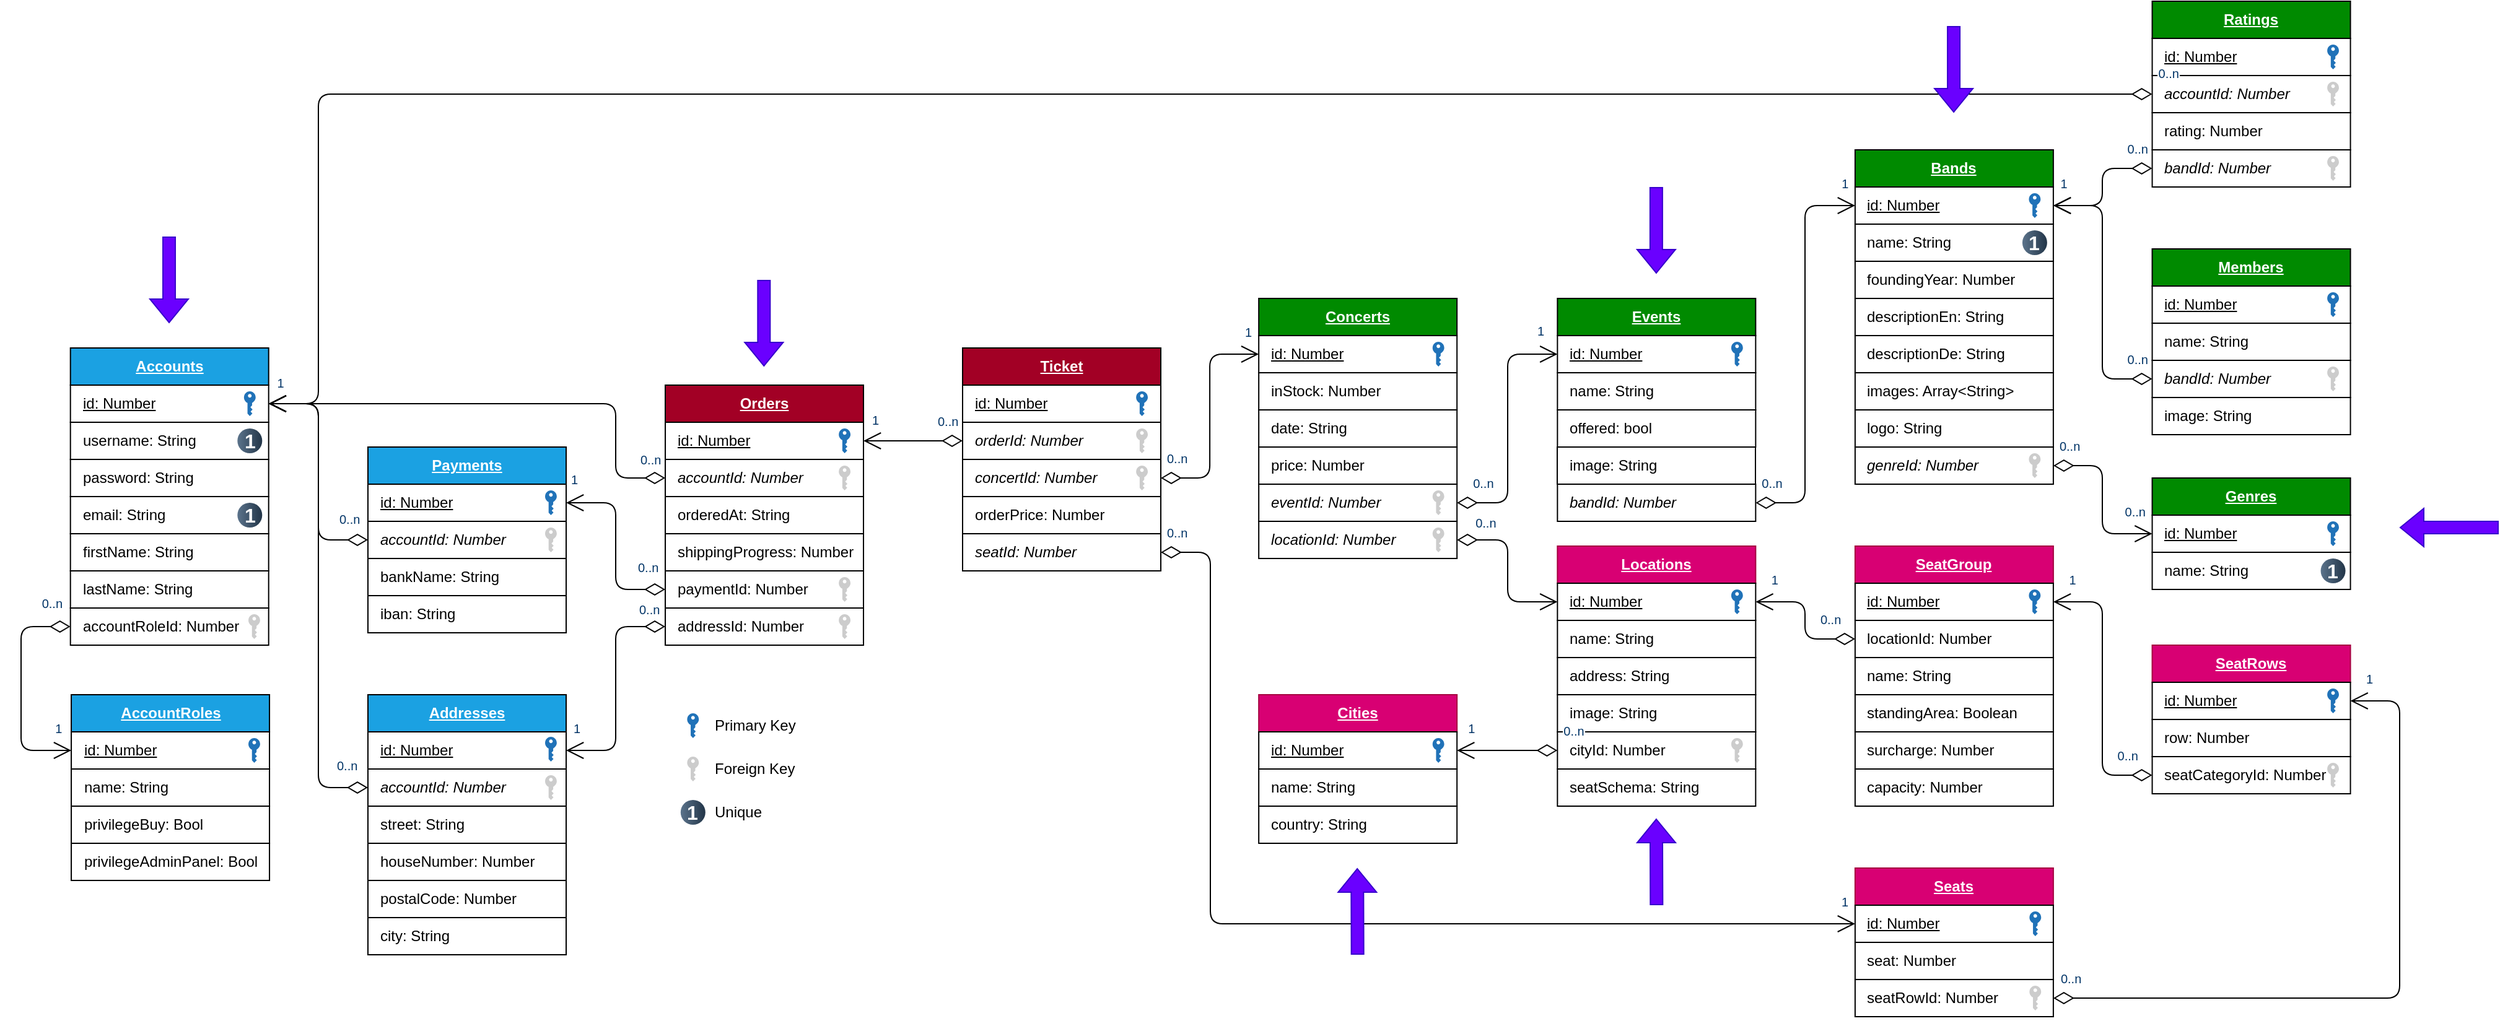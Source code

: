 <mxfile version="24.7.17">
  <diagram name="Page-1" id="WevClHWmhzPAQ7FDN5po">
    <mxGraphModel dx="3135" dy="1286" grid="1" gridSize="10" guides="1" tooltips="1" connect="1" arrows="1" fold="1" page="1" pageScale="1" pageWidth="1169" pageHeight="827" math="0" shadow="0">
      <root>
        <mxCell id="0" />
        <mxCell id="1" parent="0" />
        <mxCell id="XtTKw7a9ly-3XTzy1tri-3" value="&lt;blockquote style=&quot;margin: 0px 0px 0px 8px; border: none; padding: 0px;&quot;&gt;&lt;i&gt;eventId: Number&lt;/i&gt;&lt;/blockquote&gt;" style="rounded=0;whiteSpace=wrap;html=1;align=left;" parent="1" vertex="1">
          <mxGeometry x="-640.92" y="350" width="160" height="30" as="geometry" />
        </mxCell>
        <mxCell id="EQeajuEG8KHzwlrw_xps-2" value="&lt;blockquote style=&quot;margin: 0px; border: none; padding: 0px;&quot;&gt;&lt;b&gt;&lt;u&gt;Bands&lt;/u&gt;&lt;/b&gt;&lt;/blockquote&gt;" style="rounded=0;whiteSpace=wrap;html=1;align=center;fillColor=#008a00;strokeColor=default;fontColor=#ffffff;" parent="1" vertex="1">
          <mxGeometry x="-159.55" y="80" width="160" height="30" as="geometry" />
        </mxCell>
        <mxCell id="EQeajuEG8KHzwlrw_xps-3" value="&lt;blockquote style=&quot;margin: 0px 0px 0px 8px; border: none; padding: 0px;&quot;&gt;&lt;u&gt;id:&amp;nbsp;&lt;/u&gt;&lt;u style=&quot;background-color: initial;&quot;&gt;Number&lt;/u&gt;&lt;/blockquote&gt;" style="rounded=0;whiteSpace=wrap;html=1;align=left;" parent="1" vertex="1">
          <mxGeometry x="-159.55" y="110" width="160" height="30" as="geometry" />
        </mxCell>
        <mxCell id="EQeajuEG8KHzwlrw_xps-4" value="&lt;blockquote style=&quot;margin: 0px 0px 0px 8px; border: none; padding: 0px;&quot;&gt;name: String&lt;/blockquote&gt;" style="rounded=0;whiteSpace=wrap;html=1;align=left;" parent="1" vertex="1">
          <mxGeometry x="-159.55" y="140" width="160" height="30" as="geometry" />
        </mxCell>
        <mxCell id="EQeajuEG8KHzwlrw_xps-5" value="" style="sketch=0;pointerEvents=1;shadow=0;dashed=0;html=1;strokeColor=none;labelPosition=center;verticalLabelPosition=bottom;verticalAlign=top;outlineConnect=0;align=center;shape=mxgraph.office.security.key_permissions;fillColor=#2072B8;" parent="1" vertex="1">
          <mxGeometry x="-19.26" y="115" width="9.43" height="20" as="geometry" />
        </mxCell>
        <mxCell id="EQeajuEG8KHzwlrw_xps-6" value="1" style="ellipse;whiteSpace=wrap;html=1;aspect=fixed;rotation=0;gradientColor=#223548;strokeColor=none;gradientDirection=east;fillColor=#5b738b;rounded=0;pointerEvents=0;fontFamily=Helvetica;fontSize=16;fontColor=#FFFFFF;spacingTop=4;spacingBottom=4;spacingLeft=4;spacingRight=4;points=[];fontStyle=1" parent="1" vertex="1">
          <mxGeometry x="-24.55" y="145" width="20" height="20" as="geometry" />
        </mxCell>
        <mxCell id="EQeajuEG8KHzwlrw_xps-8" value="&lt;blockquote style=&quot;margin: 0px 0px 0px 8px; border: none; padding: 0px;&quot;&gt;foundingYear: Number&lt;/blockquote&gt;" style="rounded=0;whiteSpace=wrap;html=1;align=left;" parent="1" vertex="1">
          <mxGeometry x="-159.55" y="170" width="160" height="30" as="geometry" />
        </mxCell>
        <mxCell id="EQeajuEG8KHzwlrw_xps-9" value="&lt;blockquote style=&quot;margin: 0px 0px 0px 8px; border: none; padding: 0px;&quot;&gt;descriptionEn: String&lt;/blockquote&gt;" style="rounded=0;whiteSpace=wrap;html=1;align=left;" parent="1" vertex="1">
          <mxGeometry x="-159.55" y="200" width="160" height="30" as="geometry" />
        </mxCell>
        <mxCell id="EQeajuEG8KHzwlrw_xps-10" value="&lt;blockquote style=&quot;margin: 0px 0px 0px 8px; border: none; padding: 0px;&quot;&gt;&lt;i&gt;genreId: Number&lt;/i&gt;&lt;/blockquote&gt;" style="rounded=0;whiteSpace=wrap;html=1;align=left;" parent="1" vertex="1">
          <mxGeometry x="-159.55" y="320" width="160" height="30" as="geometry" />
        </mxCell>
        <mxCell id="EQeajuEG8KHzwlrw_xps-11" value="&lt;blockquote style=&quot;margin: 0px; border: none; padding: 0px;&quot;&gt;&lt;b&gt;&lt;u&gt;Genres&lt;/u&gt;&lt;/b&gt;&lt;/blockquote&gt;" style="rounded=0;whiteSpace=wrap;html=1;align=center;fillColor=#008a00;strokeColor=default;fontColor=#ffffff;" parent="1" vertex="1">
          <mxGeometry x="80.27" y="345" width="160" height="30" as="geometry" />
        </mxCell>
        <mxCell id="EQeajuEG8KHzwlrw_xps-12" value="&lt;blockquote style=&quot;margin: 0px 0px 0px 8px; border: none; padding: 0px;&quot;&gt;&lt;u&gt;id:&amp;nbsp;&lt;/u&gt;&lt;u style=&quot;background-color: initial;&quot;&gt;Number&lt;/u&gt;&lt;/blockquote&gt;" style="rounded=0;whiteSpace=wrap;html=1;align=left;" parent="1" vertex="1">
          <mxGeometry x="80.27" y="375" width="160" height="30" as="geometry" />
        </mxCell>
        <mxCell id="EQeajuEG8KHzwlrw_xps-13" value="" style="sketch=0;pointerEvents=1;shadow=0;dashed=0;html=1;strokeColor=none;labelPosition=center;verticalLabelPosition=bottom;verticalAlign=top;outlineConnect=0;align=center;shape=mxgraph.office.security.key_permissions;fillColor=#2072B8;" parent="1" vertex="1">
          <mxGeometry x="221.56" y="380" width="9.43" height="20" as="geometry" />
        </mxCell>
        <mxCell id="EQeajuEG8KHzwlrw_xps-14" value="&lt;blockquote style=&quot;margin: 0px 0px 0px 8px; border: none; padding: 0px;&quot;&gt;name: String&lt;/blockquote&gt;" style="rounded=0;whiteSpace=wrap;html=1;align=left;" parent="1" vertex="1">
          <mxGeometry x="80.27" y="405" width="160" height="30" as="geometry" />
        </mxCell>
        <mxCell id="EQeajuEG8KHzwlrw_xps-15" value="1" style="ellipse;whiteSpace=wrap;html=1;aspect=fixed;rotation=0;gradientColor=#223548;strokeColor=none;gradientDirection=east;fillColor=#5b738b;rounded=0;pointerEvents=0;fontFamily=Helvetica;fontSize=16;fontColor=#FFFFFF;spacingTop=4;spacingBottom=4;spacingLeft=4;spacingRight=4;points=[];fontStyle=1" parent="1" vertex="1">
          <mxGeometry x="216.27" y="410" width="20" height="20" as="geometry" />
        </mxCell>
        <mxCell id="EQeajuEG8KHzwlrw_xps-17" value="&lt;blockquote style=&quot;margin: 0px; border: none; padding: 0px;&quot;&gt;&lt;b&gt;&lt;u&gt;Members&lt;/u&gt;&lt;/b&gt;&lt;/blockquote&gt;" style="rounded=0;whiteSpace=wrap;html=1;align=center;fillColor=#008a00;strokeColor=default;fontColor=#ffffff;" parent="1" vertex="1">
          <mxGeometry x="80.27" y="160" width="160" height="30" as="geometry" />
        </mxCell>
        <mxCell id="EQeajuEG8KHzwlrw_xps-18" value="&lt;blockquote style=&quot;margin: 0px 0px 0px 8px; border: none; padding: 0px;&quot;&gt;&lt;u&gt;id:&amp;nbsp;&lt;/u&gt;&lt;u style=&quot;background-color: initial;&quot;&gt;Number&lt;/u&gt;&lt;/blockquote&gt;" style="rounded=0;whiteSpace=wrap;html=1;align=left;" parent="1" vertex="1">
          <mxGeometry x="80.27" y="190" width="160" height="30" as="geometry" />
        </mxCell>
        <mxCell id="EQeajuEG8KHzwlrw_xps-19" value="" style="sketch=0;pointerEvents=1;shadow=0;dashed=0;html=1;strokeColor=none;labelPosition=center;verticalLabelPosition=bottom;verticalAlign=top;outlineConnect=0;align=center;shape=mxgraph.office.security.key_permissions;fillColor=#2072B8;" parent="1" vertex="1">
          <mxGeometry x="221.56" y="195" width="9.43" height="20" as="geometry" />
        </mxCell>
        <mxCell id="EQeajuEG8KHzwlrw_xps-20" value="&lt;blockquote style=&quot;margin: 0px 0px 0px 8px; border: none; padding: 0px;&quot;&gt;name: String&lt;/blockquote&gt;" style="rounded=0;whiteSpace=wrap;html=1;align=left;" parent="1" vertex="1">
          <mxGeometry x="80.27" y="220" width="160" height="30" as="geometry" />
        </mxCell>
        <mxCell id="EQeajuEG8KHzwlrw_xps-22" value="&lt;blockquote style=&quot;margin: 0px 0px 0px 8px; border: none; padding: 0px;&quot;&gt;&lt;i&gt;bandId: Number&lt;/i&gt;&lt;/blockquote&gt;" style="rounded=0;whiteSpace=wrap;html=1;align=left;" parent="1" vertex="1">
          <mxGeometry x="80.27" y="250" width="160" height="30" as="geometry" />
        </mxCell>
        <mxCell id="EQeajuEG8KHzwlrw_xps-23" value="" style="sketch=0;pointerEvents=1;shadow=0;dashed=0;html=1;strokeColor=none;labelPosition=center;verticalLabelPosition=bottom;verticalAlign=top;outlineConnect=0;align=center;shape=mxgraph.office.security.key_permissions;fillColor=#CCCCCC;" parent="1" vertex="1">
          <mxGeometry x="221.56" y="255" width="9.43" height="20" as="geometry" />
        </mxCell>
        <mxCell id="EQeajuEG8KHzwlrw_xps-24" value="" style="sketch=0;pointerEvents=1;shadow=0;dashed=0;html=1;strokeColor=none;labelPosition=center;verticalLabelPosition=bottom;verticalAlign=top;outlineConnect=0;align=center;shape=mxgraph.office.security.key_permissions;fillColor=#CCCCCC;" parent="1" vertex="1">
          <mxGeometry x="-19.27" y="325" width="9.43" height="20" as="geometry" />
        </mxCell>
        <mxCell id="EQeajuEG8KHzwlrw_xps-25" value="" style="endArrow=open;endSize=12;startArrow=diamondThin;startSize=14;startFill=0;edgeStyle=orthogonalEdgeStyle;entryX=0;entryY=0.5;entryDx=0;entryDy=0;exitX=1;exitY=0.5;exitDx=0;exitDy=0;" parent="1" source="EQeajuEG8KHzwlrw_xps-10" target="EQeajuEG8KHzwlrw_xps-12" edge="1">
          <mxGeometry x="389.36" y="350" as="geometry">
            <mxPoint x="-219.17" y="754" as="sourcePoint" />
            <mxPoint x="-139.17" y="884" as="targetPoint" />
            <Array as="points">
              <mxPoint x="40" y="335" />
              <mxPoint x="40" y="390" />
            </Array>
          </mxGeometry>
        </mxCell>
        <mxCell id="EQeajuEG8KHzwlrw_xps-26" value="0..n" style="resizable=0;align=left;verticalAlign=top;labelBackgroundColor=#ffffff;fontSize=10;strokeColor=#003366;shadow=1;fillColor=#D4E1F5;fontColor=#003366" parent="EQeajuEG8KHzwlrw_xps-25" connectable="0" vertex="1">
          <mxGeometry x="-1" relative="1" as="geometry">
            <mxPoint x="3" y="-28" as="offset" />
          </mxGeometry>
        </mxCell>
        <mxCell id="EQeajuEG8KHzwlrw_xps-27" value="0..n" style="resizable=0;align=right;verticalAlign=top;labelBackgroundColor=#ffffff;fontSize=10;strokeColor=#003366;shadow=1;fillColor=#D4E1F5;fontColor=#003366" parent="EQeajuEG8KHzwlrw_xps-25" connectable="0" vertex="1">
          <mxGeometry x="1" relative="1" as="geometry">
            <mxPoint x="-4" y="-30" as="offset" />
          </mxGeometry>
        </mxCell>
        <mxCell id="EQeajuEG8KHzwlrw_xps-28" value="" style="endArrow=open;endSize=12;startArrow=diamondThin;startSize=14;startFill=0;edgeStyle=orthogonalEdgeStyle;entryX=1;entryY=0.5;entryDx=0;entryDy=0;exitX=0;exitY=0.5;exitDx=0;exitDy=0;" parent="1" source="EQeajuEG8KHzwlrw_xps-22" target="EQeajuEG8KHzwlrw_xps-3" edge="1">
          <mxGeometry x="389.36" y="350" as="geometry">
            <mxPoint x="-219.17" y="649" as="sourcePoint" />
            <mxPoint x="-139.17" y="679" as="targetPoint" />
            <Array as="points">
              <mxPoint x="40" y="265" />
              <mxPoint x="40" y="125" />
            </Array>
          </mxGeometry>
        </mxCell>
        <mxCell id="EQeajuEG8KHzwlrw_xps-29" value="0..n" style="resizable=0;align=left;verticalAlign=top;labelBackgroundColor=#ffffff;fontSize=10;strokeColor=#003366;shadow=1;fillColor=#D4E1F5;fontColor=#003366" parent="EQeajuEG8KHzwlrw_xps-28" connectable="0" vertex="1">
          <mxGeometry x="-1" relative="1" as="geometry">
            <mxPoint x="-22" y="-28" as="offset" />
          </mxGeometry>
        </mxCell>
        <mxCell id="EQeajuEG8KHzwlrw_xps-30" value="1" style="resizable=0;align=right;verticalAlign=top;labelBackgroundColor=#ffffff;fontSize=10;strokeColor=#003366;shadow=1;fillColor=#D4E1F5;fontColor=#003366" parent="EQeajuEG8KHzwlrw_xps-28" connectable="0" vertex="1">
          <mxGeometry x="1" relative="1" as="geometry">
            <mxPoint x="13" y="-30" as="offset" />
          </mxGeometry>
        </mxCell>
        <mxCell id="EQeajuEG8KHzwlrw_xps-31" value="&lt;blockquote style=&quot;margin: 0px 0px 0px 8px; border: none; padding: 0px;&quot;&gt;price: Number&lt;/blockquote&gt;" style="rounded=0;whiteSpace=wrap;html=1;align=left;" parent="1" vertex="1">
          <mxGeometry x="-640.92" y="320" width="160" height="30" as="geometry" />
        </mxCell>
        <mxCell id="EQeajuEG8KHzwlrw_xps-32" value="&lt;blockquote style=&quot;margin: 0px 0px 0px 8px; border: none; padding: 0px;&quot;&gt;inStock: Number&lt;/blockquote&gt;" style="rounded=0;whiteSpace=wrap;html=1;align=left;" parent="1" vertex="1">
          <mxGeometry x="-640.92" y="260" width="160" height="30" as="geometry" />
        </mxCell>
        <mxCell id="EQeajuEG8KHzwlrw_xps-33" value="&lt;blockquote style=&quot;margin: 0px 0px 0px 8px; border: none; padding: 0px;&quot;&gt;offered: bool&lt;/blockquote&gt;" style="rounded=0;whiteSpace=wrap;html=1;align=left;" parent="1" vertex="1">
          <mxGeometry x="-399.83" y="290" width="160" height="30" as="geometry" />
        </mxCell>
        <mxCell id="EQeajuEG8KHzwlrw_xps-34" value="&lt;blockquote style=&quot;margin: 0px; border: none; padding: 0px;&quot;&gt;&lt;b&gt;&lt;u&gt;Concerts&lt;/u&gt;&lt;/b&gt;&lt;/blockquote&gt;" style="rounded=0;whiteSpace=wrap;html=1;align=center;fillColor=#008a00;strokeColor=default;fontColor=#ffffff;" parent="1" vertex="1">
          <mxGeometry x="-640.92" y="200" width="160" height="30" as="geometry" />
        </mxCell>
        <mxCell id="EQeajuEG8KHzwlrw_xps-35" value="&lt;blockquote style=&quot;margin: 0px 0px 0px 8px; border: none; padding: 0px;&quot;&gt;&lt;u&gt;id:&amp;nbsp;&lt;/u&gt;&lt;u style=&quot;background-color: initial;&quot;&gt;Number&lt;/u&gt;&lt;/blockquote&gt;" style="rounded=0;whiteSpace=wrap;html=1;align=left;" parent="1" vertex="1">
          <mxGeometry x="-640.92" y="230" width="160" height="30" as="geometry" />
        </mxCell>
        <mxCell id="EQeajuEG8KHzwlrw_xps-37" value="" style="sketch=0;pointerEvents=1;shadow=0;dashed=0;html=1;strokeColor=none;labelPosition=center;verticalLabelPosition=bottom;verticalAlign=top;outlineConnect=0;align=center;shape=mxgraph.office.security.key_permissions;fillColor=#2072B8;" parent="1" vertex="1">
          <mxGeometry x="-500.63" y="235" width="9.43" height="20" as="geometry" />
        </mxCell>
        <mxCell id="EQeajuEG8KHzwlrw_xps-39" value="&lt;blockquote style=&quot;margin: 0px 0px 0px 8px; border: none; padding: 0px;&quot;&gt;date: String&lt;/blockquote&gt;" style="rounded=0;whiteSpace=wrap;html=1;align=left;" parent="1" vertex="1">
          <mxGeometry x="-640.92" y="290" width="160" height="30" as="geometry" />
        </mxCell>
        <mxCell id="EQeajuEG8KHzwlrw_xps-41" value="&lt;blockquote style=&quot;margin: 0px; border: none; padding: 0px;&quot;&gt;&lt;b&gt;&lt;u&gt;Locations&lt;/u&gt;&lt;/b&gt;&lt;/blockquote&gt;" style="rounded=0;whiteSpace=wrap;html=1;align=center;fillColor=#d80073;strokeColor=#A50040;fontColor=#ffffff;" parent="1" vertex="1">
          <mxGeometry x="-399.83" y="400" width="160" height="30" as="geometry" />
        </mxCell>
        <mxCell id="EQeajuEG8KHzwlrw_xps-42" value="&lt;blockquote style=&quot;margin: 0px 0px 0px 8px; border: none; padding: 0px;&quot;&gt;&lt;u&gt;id:&amp;nbsp;&lt;/u&gt;&lt;u style=&quot;background-color: initial;&quot;&gt;Number&lt;/u&gt;&lt;/blockquote&gt;" style="rounded=0;whiteSpace=wrap;html=1;align=left;" parent="1" vertex="1">
          <mxGeometry x="-399.83" y="430" width="160" height="30" as="geometry" />
        </mxCell>
        <mxCell id="EQeajuEG8KHzwlrw_xps-43" value="" style="sketch=0;pointerEvents=1;shadow=0;dashed=0;html=1;strokeColor=none;labelPosition=center;verticalLabelPosition=bottom;verticalAlign=top;outlineConnect=0;align=center;shape=mxgraph.office.security.key_permissions;fillColor=#2072B8;" parent="1" vertex="1">
          <mxGeometry x="-259.55" y="435" width="9.43" height="20" as="geometry" />
        </mxCell>
        <mxCell id="EQeajuEG8KHzwlrw_xps-44" value="&lt;blockquote style=&quot;margin: 0px 0px 0px 8px; border: none; padding: 0px;&quot;&gt;name: String&lt;/blockquote&gt;" style="rounded=0;whiteSpace=wrap;html=1;align=left;" parent="1" vertex="1">
          <mxGeometry x="-399.83" y="460" width="160" height="30" as="geometry" />
        </mxCell>
        <mxCell id="EQeajuEG8KHzwlrw_xps-47" value="&lt;blockquote style=&quot;margin: 0px 0px 0px 8px; border: none; padding: 0px;&quot;&gt;image: String&lt;/blockquote&gt;" style="rounded=0;whiteSpace=wrap;html=1;align=left;" parent="1" vertex="1">
          <mxGeometry x="-399.83" y="520" width="160" height="30" as="geometry" />
        </mxCell>
        <mxCell id="EQeajuEG8KHzwlrw_xps-48" value="&lt;blockquote style=&quot;margin: 0px 0px 0px 8px; border: none; padding: 0px;&quot;&gt;address: String&lt;/blockquote&gt;" style="rounded=0;whiteSpace=wrap;html=1;align=left;" parent="1" vertex="1">
          <mxGeometry x="-399.83" y="490" width="160" height="30" as="geometry" />
        </mxCell>
        <mxCell id="EQeajuEG8KHzwlrw_xps-51" value="" style="endArrow=open;endSize=12;startArrow=diamondThin;startSize=14;startFill=0;edgeStyle=orthogonalEdgeStyle;entryX=0;entryY=0.5;entryDx=0;entryDy=0;exitX=1;exitY=0.5;exitDx=0;exitDy=0;" parent="1" source="XtTKw7a9ly-3XTzy1tri-12" target="EQeajuEG8KHzwlrw_xps-3" edge="1">
          <mxGeometry x="389.36" y="350" as="geometry">
            <mxPoint x="-600" y="510" as="sourcePoint" />
            <mxPoint x="-520" y="510" as="targetPoint" />
            <Array as="points">
              <mxPoint x="-200" y="365" />
              <mxPoint x="-200" y="125" />
            </Array>
          </mxGeometry>
        </mxCell>
        <mxCell id="EQeajuEG8KHzwlrw_xps-52" value="0..n" style="resizable=0;align=left;verticalAlign=top;labelBackgroundColor=#ffffff;fontSize=10;strokeColor=#003366;shadow=1;fillColor=#D4E1F5;fontColor=#003366" parent="EQeajuEG8KHzwlrw_xps-51" connectable="0" vertex="1">
          <mxGeometry x="-1" relative="1" as="geometry">
            <mxPoint x="3" y="-28" as="offset" />
          </mxGeometry>
        </mxCell>
        <mxCell id="EQeajuEG8KHzwlrw_xps-53" value="1" style="resizable=0;align=right;verticalAlign=top;labelBackgroundColor=#ffffff;fontSize=10;strokeColor=#003366;shadow=1;fillColor=#D4E1F5;fontColor=#003366" parent="EQeajuEG8KHzwlrw_xps-51" connectable="0" vertex="1">
          <mxGeometry x="1" relative="1" as="geometry">
            <mxPoint x="-4" y="-30" as="offset" />
          </mxGeometry>
        </mxCell>
        <mxCell id="EQeajuEG8KHzwlrw_xps-54" value="&lt;blockquote style=&quot;margin: 0px 0px 0px 8px; border: none; padding: 0px;&quot;&gt;&lt;i&gt;locationId: Number&lt;/i&gt;&lt;/blockquote&gt;" style="rounded=0;whiteSpace=wrap;html=1;align=left;" parent="1" vertex="1">
          <mxGeometry x="-640.92" y="380" width="160" height="30" as="geometry" />
        </mxCell>
        <mxCell id="EQeajuEG8KHzwlrw_xps-55" value="" style="endArrow=open;endSize=12;startArrow=diamondThin;startSize=14;startFill=0;edgeStyle=orthogonalEdgeStyle;exitX=1;exitY=0.5;exitDx=0;exitDy=0;entryX=0;entryY=0.5;entryDx=0;entryDy=0;" parent="1" source="EQeajuEG8KHzwlrw_xps-54" target="EQeajuEG8KHzwlrw_xps-42" edge="1">
          <mxGeometry x="389.36" y="350" as="geometry">
            <mxPoint x="-710" y="345" as="sourcePoint" />
            <mxPoint x="-400" y="715" as="targetPoint" />
            <Array as="points">
              <mxPoint x="-440" y="395" />
              <mxPoint x="-440" y="445" />
            </Array>
          </mxGeometry>
        </mxCell>
        <mxCell id="EQeajuEG8KHzwlrw_xps-56" value="0..n" style="resizable=0;align=left;verticalAlign=top;labelBackgroundColor=#ffffff;fontSize=10;strokeColor=#003366;shadow=1;fillColor=#D4E1F5;fontColor=#003366" parent="EQeajuEG8KHzwlrw_xps-55" connectable="0" vertex="1">
          <mxGeometry x="-1" relative="1" as="geometry">
            <mxPoint x="13" y="-26" as="offset" />
          </mxGeometry>
        </mxCell>
        <mxCell id="EQeajuEG8KHzwlrw_xps-58" value="" style="sketch=0;pointerEvents=1;shadow=0;dashed=0;html=1;strokeColor=none;labelPosition=center;verticalLabelPosition=bottom;verticalAlign=top;outlineConnect=0;align=center;shape=mxgraph.office.security.key_permissions;fillColor=#CCCCCC;" parent="1" vertex="1">
          <mxGeometry x="-500.63" y="385" width="9.43" height="20" as="geometry" />
        </mxCell>
        <mxCell id="EQeajuEG8KHzwlrw_xps-59" value="&lt;blockquote style=&quot;margin: 0px 0px 0px 8px; border: none; padding: 0px;&quot;&gt;images: Array&amp;lt;String&amp;gt;&lt;/blockquote&gt;" style="rounded=0;whiteSpace=wrap;html=1;align=left;" parent="1" vertex="1">
          <mxGeometry x="-159.55" y="260" width="160" height="30" as="geometry" />
        </mxCell>
        <mxCell id="EQeajuEG8KHzwlrw_xps-61" value="&lt;blockquote style=&quot;margin: 0px; border: none; padding: 0px;&quot;&gt;&lt;b&gt;&lt;u&gt;Ratings&lt;/u&gt;&lt;/b&gt;&lt;/blockquote&gt;" style="rounded=0;whiteSpace=wrap;html=1;align=center;fillColor=#008a00;strokeColor=default;fontColor=#ffffff;" parent="1" vertex="1">
          <mxGeometry x="80.27" y="-40" width="160" height="30" as="geometry" />
        </mxCell>
        <mxCell id="EQeajuEG8KHzwlrw_xps-62" value="&lt;blockquote style=&quot;margin: 0px 0px 0px 8px; border: none; padding: 0px;&quot;&gt;&lt;u&gt;id:&amp;nbsp;&lt;/u&gt;&lt;u style=&quot;background-color: initial;&quot;&gt;Number&lt;/u&gt;&lt;/blockquote&gt;" style="rounded=0;whiteSpace=wrap;html=1;align=left;" parent="1" vertex="1">
          <mxGeometry x="80.27" y="-10" width="160" height="30" as="geometry" />
        </mxCell>
        <mxCell id="EQeajuEG8KHzwlrw_xps-63" value="" style="sketch=0;pointerEvents=1;shadow=0;dashed=0;html=1;strokeColor=none;labelPosition=center;verticalLabelPosition=bottom;verticalAlign=top;outlineConnect=0;align=center;shape=mxgraph.office.security.key_permissions;fillColor=#2072B8;" parent="1" vertex="1">
          <mxGeometry x="221.56" y="-5" width="9.43" height="20" as="geometry" />
        </mxCell>
        <mxCell id="EQeajuEG8KHzwlrw_xps-67" value="&lt;blockquote style=&quot;margin: 0px 0px 0px 8px; border: none; padding: 0px;&quot;&gt;rating: Number&lt;/blockquote&gt;" style="rounded=0;whiteSpace=wrap;html=1;align=left;" parent="1" vertex="1">
          <mxGeometry x="80.27" y="50" width="160" height="30" as="geometry" />
        </mxCell>
        <mxCell id="EQeajuEG8KHzwlrw_xps-68" value="" style="endArrow=open;endSize=12;startArrow=diamondThin;startSize=14;startFill=0;edgeStyle=orthogonalEdgeStyle;entryX=1;entryY=0.5;entryDx=0;entryDy=0;exitX=0;exitY=0.5;exitDx=0;exitDy=0;" parent="1" source="EQeajuEG8KHzwlrw_xps-72" target="EQeajuEG8KHzwlrw_xps-3" edge="1">
          <mxGeometry x="389.36" y="350" as="geometry">
            <mxPoint x="-209" y="409" as="sourcePoint" />
            <mxPoint x="-328.48" y="343.49" as="targetPoint" />
            <Array as="points">
              <mxPoint x="40" y="95" />
              <mxPoint x="40" y="125" />
            </Array>
          </mxGeometry>
        </mxCell>
        <mxCell id="EQeajuEG8KHzwlrw_xps-69" value="0..n" style="resizable=0;align=left;verticalAlign=top;labelBackgroundColor=#ffffff;fontSize=10;strokeColor=#003366;shadow=1;fillColor=#D4E1F5;fontColor=#003366" parent="EQeajuEG8KHzwlrw_xps-68" connectable="0" vertex="1">
          <mxGeometry x="-1" relative="1" as="geometry">
            <mxPoint x="-22" y="-28" as="offset" />
          </mxGeometry>
        </mxCell>
        <mxCell id="EQeajuEG8KHzwlrw_xps-70" value="1" style="resizable=0;align=right;verticalAlign=top;labelBackgroundColor=#ffffff;fontSize=10;strokeColor=#003366;shadow=1;fillColor=#D4E1F5;fontColor=#003366" parent="EQeajuEG8KHzwlrw_xps-68" connectable="0" vertex="1">
          <mxGeometry x="1" relative="1" as="geometry">
            <mxPoint x="13" y="-30" as="offset" />
          </mxGeometry>
        </mxCell>
        <mxCell id="EQeajuEG8KHzwlrw_xps-72" value="&lt;blockquote style=&quot;margin: 0px 0px 0px 8px; border: none; padding: 0px;&quot;&gt;&lt;i&gt;bandId: Number&lt;/i&gt;&lt;/blockquote&gt;" style="rounded=0;whiteSpace=wrap;html=1;align=left;" parent="1" vertex="1">
          <mxGeometry x="80.27" y="80" width="160" height="30" as="geometry" />
        </mxCell>
        <mxCell id="EQeajuEG8KHzwlrw_xps-73" value="" style="sketch=0;pointerEvents=1;shadow=0;dashed=0;html=1;strokeColor=none;labelPosition=center;verticalLabelPosition=bottom;verticalAlign=top;outlineConnect=0;align=center;shape=mxgraph.office.security.key_permissions;fillColor=#CCCCCC;" parent="1" vertex="1">
          <mxGeometry x="221.56" y="85" width="9.43" height="20" as="geometry" />
        </mxCell>
        <mxCell id="EQeajuEG8KHzwlrw_xps-75" value="&lt;blockquote style=&quot;margin: 0px 0px 0px 8px; border: none; padding: 0px;&quot;&gt;&lt;i&gt;accountId: Number&lt;/i&gt;&lt;/blockquote&gt;" style="rounded=0;whiteSpace=wrap;html=1;align=left;" parent="1" vertex="1">
          <mxGeometry x="80.27" y="20" width="160" height="30" as="geometry" />
        </mxCell>
        <mxCell id="EQeajuEG8KHzwlrw_xps-76" value="&lt;blockquote style=&quot;margin: 0px; border: none; padding: 0px;&quot;&gt;&lt;b&gt;&lt;u&gt;Accounts&lt;/u&gt;&lt;/b&gt;&lt;/blockquote&gt;" style="rounded=0;whiteSpace=wrap;html=1;align=center;fillColor=#1ba1e2;strokeColor=default;fontColor=#ffffff;" parent="1" vertex="1">
          <mxGeometry x="-1600.15" y="240" width="160" height="30" as="geometry" />
        </mxCell>
        <mxCell id="EQeajuEG8KHzwlrw_xps-77" value="&lt;blockquote style=&quot;margin: 0px 0px 0px 8px; border: none; padding: 0px;&quot;&gt;&lt;u&gt;id:&amp;nbsp;&lt;/u&gt;&lt;u style=&quot;background-color: initial;&quot;&gt;Number&lt;/u&gt;&lt;/blockquote&gt;" style="rounded=0;whiteSpace=wrap;html=1;align=left;" parent="1" vertex="1">
          <mxGeometry x="-1600.15" y="270" width="160" height="30" as="geometry" />
        </mxCell>
        <mxCell id="EQeajuEG8KHzwlrw_xps-78" value="&lt;blockquote style=&quot;margin: 0px 0px 0px 8px; border: none; padding: 0px;&quot;&gt;username: String&lt;/blockquote&gt;" style="rounded=0;whiteSpace=wrap;html=1;align=left;" parent="1" vertex="1">
          <mxGeometry x="-1600.15" y="300" width="160" height="30" as="geometry" />
        </mxCell>
        <mxCell id="EQeajuEG8KHzwlrw_xps-79" value="&lt;blockquote style=&quot;margin: 0px 0px 0px 8px; border: none; padding: 0px;&quot;&gt;password: String&lt;/blockquote&gt;" style="rounded=0;whiteSpace=wrap;html=1;align=left;" parent="1" vertex="1">
          <mxGeometry x="-1600.15" y="330" width="160" height="30" as="geometry" />
        </mxCell>
        <mxCell id="EQeajuEG8KHzwlrw_xps-80" value="&lt;blockquote style=&quot;margin: 0px; border: none; padding: 0px;&quot;&gt;&lt;b&gt;&lt;u&gt;Ticket&lt;/u&gt;&lt;/b&gt;&lt;/blockquote&gt;" style="rounded=0;whiteSpace=wrap;html=1;align=center;fillColor=#a20025;strokeColor=default;fontColor=#ffffff;" parent="1" vertex="1">
          <mxGeometry x="-880" y="240" width="160" height="30" as="geometry" />
        </mxCell>
        <mxCell id="EQeajuEG8KHzwlrw_xps-81" value="&lt;blockquote style=&quot;margin: 0px 0px 0px 8px; border: none; padding: 0px;&quot;&gt;&lt;u&gt;id:&amp;nbsp;&lt;/u&gt;&lt;u style=&quot;background-color: initial;&quot;&gt;Number&lt;/u&gt;&lt;/blockquote&gt;" style="rounded=0;whiteSpace=wrap;html=1;align=left;" parent="1" vertex="1">
          <mxGeometry x="-880" y="270" width="160" height="30" as="geometry" />
        </mxCell>
        <mxCell id="EQeajuEG8KHzwlrw_xps-82" value="&lt;blockquote style=&quot;margin: 0px 0px 0px 8px; border: none; padding: 0px;&quot;&gt;&lt;i&gt;accountId: Number&lt;/i&gt;&lt;/blockquote&gt;" style="rounded=0;whiteSpace=wrap;html=1;align=left;" parent="1" vertex="1">
          <mxGeometry x="-1120" y="330" width="160" height="30" as="geometry" />
        </mxCell>
        <mxCell id="EQeajuEG8KHzwlrw_xps-83" value="&lt;blockquote style=&quot;margin: 0px 0px 0px 8px; border: none; padding: 0px;&quot;&gt;&lt;i&gt;concertId:&amp;nbsp;&lt;/i&gt;&lt;i style=&quot;background-color: initial;&quot;&gt;Number&lt;/i&gt;&lt;/blockquote&gt;" style="rounded=0;whiteSpace=wrap;html=1;align=left;" parent="1" vertex="1">
          <mxGeometry x="-880" y="330" width="160" height="30" as="geometry" />
        </mxCell>
        <mxCell id="EQeajuEG8KHzwlrw_xps-85" value="&lt;blockquote style=&quot;margin: 0px 0px 0px 8px; border: none; padding: 0px;&quot;&gt;firstName: String&lt;/blockquote&gt;" style="rounded=0;whiteSpace=wrap;html=1;align=left;" parent="1" vertex="1">
          <mxGeometry x="-1600.15" y="390" width="160" height="30" as="geometry" />
        </mxCell>
        <mxCell id="EQeajuEG8KHzwlrw_xps-86" value="&lt;blockquote style=&quot;margin: 0px 0px 0px 8px; border: none; padding: 0px;&quot;&gt;lastName: String&lt;/blockquote&gt;" style="rounded=0;whiteSpace=wrap;html=1;align=left;" parent="1" vertex="1">
          <mxGeometry x="-1600.15" y="420" width="160" height="30" as="geometry" />
        </mxCell>
        <mxCell id="EQeajuEG8KHzwlrw_xps-87" value="&lt;blockquote style=&quot;margin: 0px; border: none; padding: 0px;&quot;&gt;&lt;b&gt;&lt;u&gt;Orders&lt;/u&gt;&lt;/b&gt;&lt;/blockquote&gt;" style="rounded=0;whiteSpace=wrap;html=1;align=center;fillColor=#a20025;strokeColor=default;fontColor=#ffffff;" parent="1" vertex="1">
          <mxGeometry x="-1120" y="270" width="160" height="30" as="geometry" />
        </mxCell>
        <mxCell id="EQeajuEG8KHzwlrw_xps-88" value="&lt;blockquote style=&quot;margin: 0px 0px 0px 8px; border: none; padding: 0px;&quot;&gt;&lt;u&gt;id: Number&lt;/u&gt;&lt;/blockquote&gt;" style="rounded=0;whiteSpace=wrap;html=1;align=left;" parent="1" vertex="1">
          <mxGeometry x="-1120" y="300" width="160" height="30" as="geometry" />
        </mxCell>
        <mxCell id="EQeajuEG8KHzwlrw_xps-89" value="&lt;blockquote style=&quot;margin: 0px 0px 0px 8px; border: none; padding: 0px;&quot;&gt;&lt;i&gt;orderId:&amp;nbsp;&lt;/i&gt;&lt;i style=&quot;background-color: initial;&quot;&gt;Number&lt;/i&gt;&lt;/blockquote&gt;" style="rounded=0;whiteSpace=wrap;html=1;align=left;" parent="1" vertex="1">
          <mxGeometry x="-880" y="300" width="160" height="30" as="geometry" />
        </mxCell>
        <mxCell id="EQeajuEG8KHzwlrw_xps-91" value="&lt;blockquote style=&quot;margin: 0px 0px 0px 8px; border: none; padding: 0px;&quot;&gt;shippingProgress: Number&lt;/blockquote&gt;" style="rounded=0;whiteSpace=wrap;html=1;align=left;" parent="1" vertex="1">
          <mxGeometry x="-1120" y="390" width="160" height="30" as="geometry" />
        </mxCell>
        <mxCell id="EQeajuEG8KHzwlrw_xps-92" value="" style="sketch=0;pointerEvents=1;shadow=0;dashed=0;html=1;strokeColor=none;labelPosition=center;verticalLabelPosition=bottom;verticalAlign=top;outlineConnect=0;align=center;shape=mxgraph.office.security.key_permissions;fillColor=#2072B8;" parent="1" vertex="1">
          <mxGeometry x="-1460.06" y="275" width="9.43" height="20" as="geometry" />
        </mxCell>
        <mxCell id="EQeajuEG8KHzwlrw_xps-93" value="" style="sketch=0;pointerEvents=1;shadow=0;dashed=0;html=1;strokeColor=none;labelPosition=center;verticalLabelPosition=bottom;verticalAlign=top;outlineConnect=0;align=center;shape=mxgraph.office.security.key_permissions;fillColor=#2072B8;" parent="1" vertex="1">
          <mxGeometry x="-979.91" y="305" width="9.43" height="20" as="geometry" />
        </mxCell>
        <mxCell id="EQeajuEG8KHzwlrw_xps-94" value="" style="sketch=0;pointerEvents=1;shadow=0;dashed=0;html=1;strokeColor=none;labelPosition=center;verticalLabelPosition=bottom;verticalAlign=top;outlineConnect=0;align=center;shape=mxgraph.office.security.key_permissions;fillColor=#2072B8;" parent="1" vertex="1">
          <mxGeometry x="-739.91" y="275" width="9.43" height="20" as="geometry" />
        </mxCell>
        <mxCell id="EQeajuEG8KHzwlrw_xps-95" value="1" style="ellipse;whiteSpace=wrap;html=1;aspect=fixed;rotation=0;gradientColor=#223548;strokeColor=none;gradientDirection=east;fillColor=#5b738b;rounded=0;pointerEvents=0;fontFamily=Helvetica;fontSize=16;fontColor=#FFFFFF;spacingTop=4;spacingBottom=4;spacingLeft=4;spacingRight=4;points=[];fontStyle=1" parent="1" vertex="1">
          <mxGeometry x="-1465.35" y="305" width="20" height="20" as="geometry" />
        </mxCell>
        <mxCell id="EQeajuEG8KHzwlrw_xps-96" value="" style="sketch=0;pointerEvents=1;shadow=0;dashed=0;html=1;strokeColor=none;labelPosition=center;verticalLabelPosition=bottom;verticalAlign=top;outlineConnect=0;align=center;shape=mxgraph.office.security.key_permissions;fillColor=#2072B8;" parent="1" vertex="1">
          <mxGeometry x="-1102.31" y="535" width="9.43" height="20" as="geometry" />
        </mxCell>
        <mxCell id="EQeajuEG8KHzwlrw_xps-97" value="Primary Key" style="text;strokeColor=none;align=left;fillColor=none;html=1;verticalAlign=middle;whiteSpace=wrap;rounded=0;" parent="1" vertex="1">
          <mxGeometry x="-1082.4" y="530" width="110" height="30" as="geometry" />
        </mxCell>
        <mxCell id="EQeajuEG8KHzwlrw_xps-98" value="1" style="ellipse;whiteSpace=wrap;html=1;aspect=fixed;rotation=0;gradientColor=#223548;strokeColor=none;gradientDirection=east;fillColor=#5b738b;rounded=0;pointerEvents=0;fontFamily=Helvetica;fontSize=16;fontColor=#FFFFFF;spacingTop=4;spacingBottom=4;spacingLeft=4;spacingRight=4;points=[];fontStyle=1" parent="1" vertex="1">
          <mxGeometry x="-1107.6" y="605" width="20" height="20" as="geometry" />
        </mxCell>
        <mxCell id="EQeajuEG8KHzwlrw_xps-99" value="Unique" style="text;strokeColor=none;align=left;fillColor=none;html=1;verticalAlign=middle;whiteSpace=wrap;rounded=0;" parent="1" vertex="1">
          <mxGeometry x="-1082.4" y="600" width="110" height="30" as="geometry" />
        </mxCell>
        <mxCell id="EQeajuEG8KHzwlrw_xps-100" value="" style="sketch=0;pointerEvents=1;shadow=0;dashed=0;html=1;strokeColor=none;labelPosition=center;verticalLabelPosition=bottom;verticalAlign=top;outlineConnect=0;align=center;shape=mxgraph.office.security.key_permissions;fillColor=#CCCCCC;" parent="1" vertex="1">
          <mxGeometry x="-739.91" y="305" width="9.43" height="20" as="geometry" />
        </mxCell>
        <mxCell id="EQeajuEG8KHzwlrw_xps-101" value="" style="sketch=0;pointerEvents=1;shadow=0;dashed=0;html=1;strokeColor=none;labelPosition=center;verticalLabelPosition=bottom;verticalAlign=top;outlineConnect=0;align=center;shape=mxgraph.office.security.key_permissions;fillColor=#CCCCCC;" parent="1" vertex="1">
          <mxGeometry x="-739.91" y="335" width="9.43" height="20" as="geometry" />
        </mxCell>
        <mxCell id="EQeajuEG8KHzwlrw_xps-102" value="" style="sketch=0;pointerEvents=1;shadow=0;dashed=0;html=1;strokeColor=none;labelPosition=center;verticalLabelPosition=bottom;verticalAlign=top;outlineConnect=0;align=center;shape=mxgraph.office.security.key_permissions;fillColor=#CCCCCC;" parent="1" vertex="1">
          <mxGeometry x="-979.91" y="335" width="9.43" height="20" as="geometry" />
        </mxCell>
        <mxCell id="EQeajuEG8KHzwlrw_xps-103" value="" style="sketch=0;pointerEvents=1;shadow=0;dashed=0;html=1;strokeColor=none;labelPosition=center;verticalLabelPosition=bottom;verticalAlign=top;outlineConnect=0;align=center;shape=mxgraph.office.security.key_permissions;fillColor=#CCCCCC;" parent="1" vertex="1">
          <mxGeometry x="-1102.31" y="570" width="9.43" height="20" as="geometry" />
        </mxCell>
        <mxCell id="EQeajuEG8KHzwlrw_xps-104" value="Foreign Key" style="text;strokeColor=none;align=left;fillColor=none;html=1;verticalAlign=middle;whiteSpace=wrap;rounded=0;" parent="1" vertex="1">
          <mxGeometry x="-1082.4" y="565" width="110" height="30" as="geometry" />
        </mxCell>
        <mxCell id="EQeajuEG8KHzwlrw_xps-105" value="&lt;blockquote style=&quot;margin: 0px 0px 0px 8px; border: none; padding: 0px;&quot;&gt;bankName: String&lt;/blockquote&gt;" style="rounded=0;whiteSpace=wrap;html=1;align=left;" parent="1" vertex="1">
          <mxGeometry x="-1360.0" y="410" width="160" height="30" as="geometry" />
        </mxCell>
        <mxCell id="EQeajuEG8KHzwlrw_xps-106" value="&lt;blockquote style=&quot;margin: 0px 0px 0px 8px; border: none; padding: 0px;&quot;&gt;iban: String&lt;/blockquote&gt;" style="rounded=0;whiteSpace=wrap;html=1;align=left;" parent="1" vertex="1">
          <mxGeometry x="-1360.0" y="440" width="160" height="30" as="geometry" />
        </mxCell>
        <mxCell id="EQeajuEG8KHzwlrw_xps-107" value="&lt;blockquote style=&quot;margin: 0px 0px 0px 8px; border: none; padding: 0px;&quot;&gt;orderedAt: String&lt;/blockquote&gt;" style="rounded=0;whiteSpace=wrap;html=1;align=left;" parent="1" vertex="1">
          <mxGeometry x="-1120" y="360" width="160" height="30" as="geometry" />
        </mxCell>
        <mxCell id="EQeajuEG8KHzwlrw_xps-108" value="&lt;blockquote style=&quot;margin: 0px; border: none; padding: 0px;&quot;&gt;&lt;b&gt;&lt;u&gt;Addresses&lt;/u&gt;&lt;/b&gt;&lt;/blockquote&gt;" style="rounded=0;whiteSpace=wrap;html=1;align=center;fillColor=#1ba1e2;strokeColor=default;fontColor=#ffffff;" parent="1" vertex="1">
          <mxGeometry x="-1360" y="520" width="160" height="30" as="geometry" />
        </mxCell>
        <mxCell id="EQeajuEG8KHzwlrw_xps-109" value="&lt;blockquote style=&quot;margin: 0px 0px 0px 8px; border: none; padding: 0px;&quot;&gt;street: String&lt;/blockquote&gt;" style="rounded=0;whiteSpace=wrap;html=1;align=left;" parent="1" vertex="1">
          <mxGeometry x="-1360" y="610" width="160" height="30" as="geometry" />
        </mxCell>
        <mxCell id="EQeajuEG8KHzwlrw_xps-110" value="&lt;blockquote style=&quot;margin: 0px 0px 0px 8px; border: none; padding: 0px;&quot;&gt;houseNumber: Number&lt;/blockquote&gt;" style="rounded=0;whiteSpace=wrap;html=1;align=left;" parent="1" vertex="1">
          <mxGeometry x="-1360" y="640" width="160" height="30" as="geometry" />
        </mxCell>
        <mxCell id="EQeajuEG8KHzwlrw_xps-111" value="&lt;blockquote style=&quot;margin: 0px 0px 0px 8px; border: none; padding: 0px;&quot;&gt;postalCode: Number&lt;/blockquote&gt;" style="rounded=0;whiteSpace=wrap;html=1;align=left;" parent="1" vertex="1">
          <mxGeometry x="-1360" y="670" width="160" height="30" as="geometry" />
        </mxCell>
        <mxCell id="EQeajuEG8KHzwlrw_xps-112" value="&lt;blockquote style=&quot;margin: 0px 0px 0px 8px; border: none; padding: 0px;&quot;&gt;city: String&lt;/blockquote&gt;" style="rounded=0;whiteSpace=wrap;html=1;align=left;" parent="1" vertex="1">
          <mxGeometry x="-1360" y="700" width="160" height="30" as="geometry" />
        </mxCell>
        <mxCell id="EQeajuEG8KHzwlrw_xps-113" value="&lt;blockquote style=&quot;margin: 0px 0px 0px 8px; border: none; padding: 0px;&quot;&gt;&lt;u&gt;id:&amp;nbsp;&lt;/u&gt;&lt;u style=&quot;background-color: initial;&quot;&gt;Number&lt;/u&gt;&lt;/blockquote&gt;" style="rounded=0;whiteSpace=wrap;html=1;align=left;" parent="1" vertex="1">
          <mxGeometry x="-1360" y="550" width="160" height="30" as="geometry" />
        </mxCell>
        <mxCell id="EQeajuEG8KHzwlrw_xps-114" value="&lt;blockquote style=&quot;margin: 0px 0px 0px 8px; border: none; padding: 0px;&quot;&gt;&lt;i&gt;accountId: Number&lt;/i&gt;&lt;/blockquote&gt;" style="rounded=0;whiteSpace=wrap;html=1;align=left;" parent="1" vertex="1">
          <mxGeometry x="-1360" y="580" width="160" height="30" as="geometry" />
        </mxCell>
        <mxCell id="EQeajuEG8KHzwlrw_xps-115" value="" style="sketch=0;pointerEvents=1;shadow=0;dashed=0;html=1;strokeColor=none;labelPosition=center;verticalLabelPosition=bottom;verticalAlign=top;outlineConnect=0;align=center;shape=mxgraph.office.security.key_permissions;fillColor=#2072B8;" parent="1" vertex="1">
          <mxGeometry x="-1217" y="554" width="9.43" height="20" as="geometry" />
        </mxCell>
        <mxCell id="EQeajuEG8KHzwlrw_xps-116" value="&lt;blockquote style=&quot;margin: 0px; border: none; padding: 0px;&quot;&gt;&lt;b&gt;&lt;u&gt;Payments&lt;/u&gt;&lt;/b&gt;&lt;/blockquote&gt;" style="rounded=0;whiteSpace=wrap;html=1;align=center;fillColor=#1ba1e2;strokeColor=default;fontColor=#ffffff;" parent="1" vertex="1">
          <mxGeometry x="-1360.0" y="320" width="160" height="30" as="geometry" />
        </mxCell>
        <mxCell id="EQeajuEG8KHzwlrw_xps-117" value="&lt;blockquote style=&quot;margin: 0px 0px 0px 8px; border: none; padding: 0px;&quot;&gt;&lt;u&gt;id:&amp;nbsp;&lt;/u&gt;&lt;u style=&quot;background-color: initial;&quot;&gt;Number&lt;/u&gt;&lt;/blockquote&gt;" style="rounded=0;whiteSpace=wrap;html=1;align=left;" parent="1" vertex="1">
          <mxGeometry x="-1360.0" y="350" width="160" height="30" as="geometry" />
        </mxCell>
        <mxCell id="EQeajuEG8KHzwlrw_xps-118" value="&lt;blockquote style=&quot;margin: 0px 0px 0px 8px; border: none; padding: 0px;&quot;&gt;&lt;i&gt;accountId: Number&lt;/i&gt;&lt;/blockquote&gt;" style="rounded=0;whiteSpace=wrap;html=1;align=left;" parent="1" vertex="1">
          <mxGeometry x="-1360.0" y="380" width="160" height="30" as="geometry" />
        </mxCell>
        <mxCell id="EQeajuEG8KHzwlrw_xps-119" value="" style="sketch=0;pointerEvents=1;shadow=0;dashed=0;html=1;strokeColor=none;labelPosition=center;verticalLabelPosition=bottom;verticalAlign=top;outlineConnect=0;align=center;shape=mxgraph.office.security.key_permissions;fillColor=#2072B8;" parent="1" vertex="1">
          <mxGeometry x="-1217.0" y="355" width="9.43" height="20" as="geometry" />
        </mxCell>
        <mxCell id="EQeajuEG8KHzwlrw_xps-120" value="" style="sketch=0;pointerEvents=1;shadow=0;dashed=0;html=1;strokeColor=none;labelPosition=center;verticalLabelPosition=bottom;verticalAlign=top;outlineConnect=0;align=center;shape=mxgraph.office.security.key_permissions;fillColor=#CCCCCC;" parent="1" vertex="1">
          <mxGeometry x="-1217" y="585" width="9.43" height="20" as="geometry" />
        </mxCell>
        <mxCell id="EQeajuEG8KHzwlrw_xps-121" value="" style="sketch=0;pointerEvents=1;shadow=0;dashed=0;html=1;strokeColor=none;labelPosition=center;verticalLabelPosition=bottom;verticalAlign=top;outlineConnect=0;align=center;shape=mxgraph.office.security.key_permissions;fillColor=#CCCCCC;" parent="1" vertex="1">
          <mxGeometry x="-1217.0" y="385" width="9.43" height="20" as="geometry" />
        </mxCell>
        <mxCell id="EQeajuEG8KHzwlrw_xps-122" value="&lt;blockquote style=&quot;margin: 0px 0px 0px 8px; border: none; padding: 0px;&quot;&gt;accountRoleId: Number&lt;/blockquote&gt;" style="rounded=0;whiteSpace=wrap;html=1;align=left;" parent="1" vertex="1">
          <mxGeometry x="-1600.15" y="450" width="160" height="30" as="geometry" />
        </mxCell>
        <mxCell id="EQeajuEG8KHzwlrw_xps-123" value="&lt;blockquote style=&quot;margin: 0px; border: none; padding: 0px;&quot;&gt;&lt;b&gt;&lt;u&gt;AccountRoles&lt;/u&gt;&lt;/b&gt;&lt;/blockquote&gt;" style="rounded=0;whiteSpace=wrap;html=1;align=center;fillColor=#1ba1e2;strokeColor=default;fontColor=#ffffff;" parent="1" vertex="1">
          <mxGeometry x="-1599.47" y="520" width="160" height="30" as="geometry" />
        </mxCell>
        <mxCell id="EQeajuEG8KHzwlrw_xps-124" value="&lt;blockquote style=&quot;margin: 0px 0px 0px 8px; border: none; padding: 0px;&quot;&gt;name: String&lt;/blockquote&gt;" style="rounded=0;whiteSpace=wrap;html=1;align=left;" parent="1" vertex="1">
          <mxGeometry x="-1599.47" y="580" width="160" height="30" as="geometry" />
        </mxCell>
        <mxCell id="EQeajuEG8KHzwlrw_xps-125" value="&lt;blockquote style=&quot;margin: 0px 0px 0px 8px; border: none; padding: 0px;&quot;&gt;&lt;u&gt;id:&amp;nbsp;&lt;/u&gt;&lt;u style=&quot;background-color: initial;&quot;&gt;Number&lt;/u&gt;&lt;/blockquote&gt;" style="rounded=0;whiteSpace=wrap;html=1;align=left;" parent="1" vertex="1">
          <mxGeometry x="-1599.47" y="550" width="160" height="30" as="geometry" />
        </mxCell>
        <mxCell id="EQeajuEG8KHzwlrw_xps-126" value="" style="sketch=0;pointerEvents=1;shadow=0;dashed=0;html=1;strokeColor=none;labelPosition=center;verticalLabelPosition=bottom;verticalAlign=top;outlineConnect=0;align=center;shape=mxgraph.office.security.key_permissions;fillColor=#CCCCCC;" parent="1" vertex="1">
          <mxGeometry x="-1456.47" y="455" width="9.43" height="20" as="geometry" />
        </mxCell>
        <mxCell id="EQeajuEG8KHzwlrw_xps-127" value="&lt;blockquote style=&quot;margin: 0px 0px 0px 8px; border: none; padding: 0px;&quot;&gt;orderPrice: Number&lt;/blockquote&gt;" style="rounded=0;whiteSpace=wrap;html=1;align=left;" parent="1" vertex="1">
          <mxGeometry x="-880" y="360" width="160" height="30" as="geometry" />
        </mxCell>
        <mxCell id="EQeajuEG8KHzwlrw_xps-128" value="" style="endArrow=open;endSize=12;startArrow=diamondThin;startSize=14;startFill=0;edgeStyle=orthogonalEdgeStyle;entryX=1;entryY=0.5;entryDx=0;entryDy=0;exitX=0;exitY=0.5;exitDx=0;exitDy=0;" parent="1" source="EQeajuEG8KHzwlrw_xps-114" target="EQeajuEG8KHzwlrw_xps-77" edge="1">
          <mxGeometry x="389.36" y="350" as="geometry">
            <mxPoint x="-1640" y="-50" as="sourcePoint" />
            <mxPoint x="-1540" y="-50" as="targetPoint" />
            <Array as="points">
              <mxPoint x="-1400" y="595" />
              <mxPoint x="-1400" y="285" />
            </Array>
          </mxGeometry>
        </mxCell>
        <mxCell id="EQeajuEG8KHzwlrw_xps-129" value="0..n" style="resizable=0;align=left;verticalAlign=top;labelBackgroundColor=#ffffff;fontSize=10;strokeColor=#003366;shadow=1;fillColor=#D4E1F5;fontColor=#003366" parent="EQeajuEG8KHzwlrw_xps-128" connectable="0" vertex="1">
          <mxGeometry x="-1" relative="1" as="geometry">
            <mxPoint x="-27" y="-30" as="offset" />
          </mxGeometry>
        </mxCell>
        <mxCell id="EQeajuEG8KHzwlrw_xps-130" value="" style="endArrow=open;endSize=12;startArrow=diamondThin;startSize=14;startFill=0;edgeStyle=orthogonalEdgeStyle;entryX=1;entryY=0.5;entryDx=0;entryDy=0;exitX=0;exitY=0.5;exitDx=0;exitDy=0;" parent="1" source="EQeajuEG8KHzwlrw_xps-118" target="EQeajuEG8KHzwlrw_xps-77" edge="1">
          <mxGeometry x="389.36" y="350" as="geometry">
            <mxPoint x="-1700" y="444.55" as="sourcePoint" />
            <mxPoint x="-1600" y="444.55" as="targetPoint" />
            <Array as="points">
              <mxPoint x="-1400" y="395" />
              <mxPoint x="-1400" y="285" />
            </Array>
          </mxGeometry>
        </mxCell>
        <mxCell id="EQeajuEG8KHzwlrw_xps-131" value="0..n" style="resizable=0;align=left;verticalAlign=top;labelBackgroundColor=#ffffff;fontSize=10;strokeColor=#003366;shadow=1;fillColor=#D4E1F5;fontColor=#003366" parent="EQeajuEG8KHzwlrw_xps-130" connectable="0" vertex="1">
          <mxGeometry x="-1" relative="1" as="geometry">
            <mxPoint x="-25" y="-29" as="offset" />
          </mxGeometry>
        </mxCell>
        <mxCell id="EQeajuEG8KHzwlrw_xps-132" value="" style="sketch=0;pointerEvents=1;shadow=0;dashed=0;html=1;strokeColor=none;labelPosition=center;verticalLabelPosition=bottom;verticalAlign=top;outlineConnect=0;align=center;shape=mxgraph.office.security.key_permissions;fillColor=#2072B8;" parent="1" vertex="1">
          <mxGeometry x="-1456.47" y="555" width="9.43" height="20" as="geometry" />
        </mxCell>
        <mxCell id="EQeajuEG8KHzwlrw_xps-133" value="" style="endArrow=open;endSize=12;startArrow=diamondThin;startSize=14;startFill=0;edgeStyle=orthogonalEdgeStyle;entryX=1;entryY=0.5;entryDx=0;entryDy=0;exitX=0;exitY=0.5;exitDx=0;exitDy=0;" parent="1" source="EQeajuEG8KHzwlrw_xps-82" target="EQeajuEG8KHzwlrw_xps-77" edge="1">
          <mxGeometry x="389.36" y="350" as="geometry">
            <mxPoint x="-1529.91" y="374.44" as="sourcePoint" />
            <mxPoint x="-1429.91" y="374.44" as="targetPoint" />
            <Array as="points">
              <mxPoint x="-1160" y="345" />
              <mxPoint x="-1160" y="285" />
            </Array>
          </mxGeometry>
        </mxCell>
        <mxCell id="EQeajuEG8KHzwlrw_xps-134" value="0..n" style="resizable=0;align=left;verticalAlign=top;labelBackgroundColor=#ffffff;fontSize=10;strokeColor=#003366;shadow=1;fillColor=#D4E1F5;fontColor=#003366" parent="EQeajuEG8KHzwlrw_xps-133" connectable="0" vertex="1">
          <mxGeometry x="-1" relative="1" as="geometry">
            <mxPoint x="-22" y="-27" as="offset" />
          </mxGeometry>
        </mxCell>
        <mxCell id="EQeajuEG8KHzwlrw_xps-135" value="1" style="resizable=0;align=right;verticalAlign=top;labelBackgroundColor=#ffffff;fontSize=10;strokeColor=#003366;shadow=1;fillColor=#D4E1F5;fontColor=#003366" parent="EQeajuEG8KHzwlrw_xps-133" connectable="0" vertex="1">
          <mxGeometry x="1" relative="1" as="geometry">
            <mxPoint x="14" y="-29" as="offset" />
          </mxGeometry>
        </mxCell>
        <mxCell id="EQeajuEG8KHzwlrw_xps-136" value="" style="endArrow=open;endSize=12;startArrow=diamondThin;startSize=14;startFill=0;edgeStyle=orthogonalEdgeStyle;entryX=1;entryY=0.5;entryDx=0;entryDy=0;exitX=0;exitY=0.5;exitDx=0;exitDy=0;" parent="1" source="EQeajuEG8KHzwlrw_xps-89" target="EQeajuEG8KHzwlrw_xps-88" edge="1">
          <mxGeometry x="389.36" y="350" as="geometry">
            <mxPoint x="-1370" y="364.64" as="sourcePoint" />
            <mxPoint x="-1270" y="364.64" as="targetPoint" />
          </mxGeometry>
        </mxCell>
        <mxCell id="EQeajuEG8KHzwlrw_xps-137" value="0..n" style="resizable=0;align=left;verticalAlign=top;labelBackgroundColor=#ffffff;fontSize=10;strokeColor=#003366;shadow=1;fillColor=#D4E1F5;fontColor=#003366" parent="EQeajuEG8KHzwlrw_xps-136" connectable="0" vertex="1">
          <mxGeometry x="-1" relative="1" as="geometry">
            <mxPoint x="-22" y="-28" as="offset" />
          </mxGeometry>
        </mxCell>
        <mxCell id="EQeajuEG8KHzwlrw_xps-138" value="1" style="resizable=0;align=right;verticalAlign=top;labelBackgroundColor=#ffffff;fontSize=10;strokeColor=#003366;shadow=1;fillColor=#D4E1F5;fontColor=#003366" parent="EQeajuEG8KHzwlrw_xps-136" connectable="0" vertex="1">
          <mxGeometry x="1" relative="1" as="geometry">
            <mxPoint x="14" y="-29" as="offset" />
          </mxGeometry>
        </mxCell>
        <mxCell id="EQeajuEG8KHzwlrw_xps-139" value="&lt;blockquote style=&quot;margin: 0px 0px 0px 8px; border: none; padding: 0px;&quot;&gt;paymentId: Number&lt;/blockquote&gt;" style="rounded=0;whiteSpace=wrap;html=1;align=left;" parent="1" vertex="1">
          <mxGeometry x="-1120" y="420" width="160" height="30" as="geometry" />
        </mxCell>
        <mxCell id="EQeajuEG8KHzwlrw_xps-140" value="&lt;blockquote style=&quot;margin: 0px 0px 0px 8px; border: none; padding: 0px;&quot;&gt;addressId: Number&lt;/blockquote&gt;" style="rounded=0;whiteSpace=wrap;html=1;align=left;" parent="1" vertex="1">
          <mxGeometry x="-1120" y="450" width="160" height="30" as="geometry" />
        </mxCell>
        <mxCell id="EQeajuEG8KHzwlrw_xps-141" value="" style="endArrow=open;endSize=12;startArrow=diamondThin;startSize=14;startFill=0;edgeStyle=orthogonalEdgeStyle;entryX=1;entryY=0.5;entryDx=0;entryDy=0;exitX=0;exitY=0.5;exitDx=0;exitDy=0;" parent="1" source="EQeajuEG8KHzwlrw_xps-139" target="EQeajuEG8KHzwlrw_xps-117" edge="1">
          <mxGeometry x="389.36" y="350" as="geometry">
            <mxPoint x="-1400" y="450" as="sourcePoint" />
            <mxPoint x="-1520.96" y="340" as="targetPoint" />
            <Array as="points">
              <mxPoint x="-1160" y="435" />
              <mxPoint x="-1160" y="365" />
            </Array>
          </mxGeometry>
        </mxCell>
        <mxCell id="EQeajuEG8KHzwlrw_xps-142" value="0..n" style="resizable=0;align=left;verticalAlign=top;labelBackgroundColor=#ffffff;fontSize=10;strokeColor=#003366;shadow=1;fillColor=#D4E1F5;fontColor=#003366" parent="EQeajuEG8KHzwlrw_xps-141" connectable="0" vertex="1">
          <mxGeometry x="-1" relative="1" as="geometry">
            <mxPoint x="-24" y="-30" as="offset" />
          </mxGeometry>
        </mxCell>
        <mxCell id="EQeajuEG8KHzwlrw_xps-143" value="1" style="resizable=0;align=right;verticalAlign=top;labelBackgroundColor=#ffffff;fontSize=10;strokeColor=#003366;shadow=1;fillColor=#D4E1F5;fontColor=#003366" parent="EQeajuEG8KHzwlrw_xps-141" connectable="0" vertex="1">
          <mxGeometry x="1" relative="1" as="geometry">
            <mxPoint x="11" y="-31" as="offset" />
          </mxGeometry>
        </mxCell>
        <mxCell id="EQeajuEG8KHzwlrw_xps-144" value="" style="endArrow=open;endSize=12;startArrow=diamondThin;startSize=14;startFill=0;edgeStyle=orthogonalEdgeStyle;exitX=0;exitY=0.5;exitDx=0;exitDy=0;entryX=1;entryY=0.5;entryDx=0;entryDy=0;" parent="1" source="EQeajuEG8KHzwlrw_xps-140" target="EQeajuEG8KHzwlrw_xps-113" edge="1">
          <mxGeometry x="389.36" y="350" as="geometry">
            <mxPoint x="-1685.44" y="450" as="sourcePoint" />
            <mxPoint x="-1420" y="490" as="targetPoint" />
            <Array as="points">
              <mxPoint x="-1160" y="465" />
              <mxPoint x="-1160" y="565" />
            </Array>
          </mxGeometry>
        </mxCell>
        <mxCell id="EQeajuEG8KHzwlrw_xps-145" value="0..n" style="resizable=0;align=left;verticalAlign=top;labelBackgroundColor=#ffffff;fontSize=10;strokeColor=#003366;shadow=1;fillColor=#D4E1F5;fontColor=#003366" parent="EQeajuEG8KHzwlrw_xps-144" connectable="0" vertex="1">
          <mxGeometry x="-1" relative="1" as="geometry">
            <mxPoint x="-23" y="-26" as="offset" />
          </mxGeometry>
        </mxCell>
        <mxCell id="EQeajuEG8KHzwlrw_xps-146" value="1" style="resizable=0;align=right;verticalAlign=top;labelBackgroundColor=#ffffff;fontSize=10;strokeColor=#003366;shadow=1;fillColor=#D4E1F5;fontColor=#003366" parent="EQeajuEG8KHzwlrw_xps-144" connectable="0" vertex="1">
          <mxGeometry x="1" relative="1" as="geometry">
            <mxPoint x="13" y="-30" as="offset" />
          </mxGeometry>
        </mxCell>
        <mxCell id="EQeajuEG8KHzwlrw_xps-147" value="" style="endArrow=open;endSize=12;startArrow=diamondThin;startSize=14;startFill=0;edgeStyle=orthogonalEdgeStyle;entryX=0;entryY=0.5;entryDx=0;entryDy=0;exitX=0;exitY=0.5;exitDx=0;exitDy=0;" parent="1" source="EQeajuEG8KHzwlrw_xps-122" target="EQeajuEG8KHzwlrw_xps-125" edge="1">
          <mxGeometry x="389.36" y="350" as="geometry">
            <mxPoint x="-1570" y="715" as="sourcePoint" />
            <mxPoint x="-1670" y="275" as="targetPoint" />
            <Array as="points">
              <mxPoint x="-1640" y="465" />
              <mxPoint x="-1640" y="565" />
            </Array>
          </mxGeometry>
        </mxCell>
        <mxCell id="EQeajuEG8KHzwlrw_xps-148" value="0..n" style="resizable=0;align=left;verticalAlign=top;labelBackgroundColor=#ffffff;fontSize=10;strokeColor=#003366;shadow=1;fillColor=#D4E1F5;fontColor=#003366" parent="EQeajuEG8KHzwlrw_xps-147" connectable="0" vertex="1">
          <mxGeometry x="-1" relative="1" as="geometry">
            <mxPoint x="-25" y="-31" as="offset" />
          </mxGeometry>
        </mxCell>
        <mxCell id="EQeajuEG8KHzwlrw_xps-149" value="1" style="resizable=0;align=right;verticalAlign=top;labelBackgroundColor=#ffffff;fontSize=10;strokeColor=#003366;shadow=1;fillColor=#D4E1F5;fontColor=#003366" parent="EQeajuEG8KHzwlrw_xps-147" connectable="0" vertex="1">
          <mxGeometry x="1" relative="1" as="geometry">
            <mxPoint x="-6" y="-30" as="offset" />
          </mxGeometry>
        </mxCell>
        <mxCell id="EQeajuEG8KHzwlrw_xps-150" value="&lt;blockquote style=&quot;margin: 0px 0px 0px 8px; border: none; padding: 0px;&quot;&gt;privilegeBuy: Bool&lt;/blockquote&gt;" style="rounded=0;whiteSpace=wrap;html=1;align=left;" parent="1" vertex="1">
          <mxGeometry x="-1599.47" y="610" width="160" height="30" as="geometry" />
        </mxCell>
        <mxCell id="EQeajuEG8KHzwlrw_xps-151" value="&lt;blockquote style=&quot;margin: 0px 0px 0px 8px; border: none; padding: 0px;&quot;&gt;privilegeAdminPanel: Bool&lt;/blockquote&gt;" style="rounded=0;whiteSpace=wrap;html=1;align=left;" parent="1" vertex="1">
          <mxGeometry x="-1599.47" y="640" width="160" height="30" as="geometry" />
        </mxCell>
        <mxCell id="EQeajuEG8KHzwlrw_xps-152" value="&lt;blockquote style=&quot;margin: 0px 0px 0px 8px; border: none; padding: 0px;&quot;&gt;email: String&lt;/blockquote&gt;" style="rounded=0;whiteSpace=wrap;html=1;align=left;" parent="1" vertex="1">
          <mxGeometry x="-1600.15" y="360" width="160" height="30" as="geometry" />
        </mxCell>
        <mxCell id="EQeajuEG8KHzwlrw_xps-153" value="1" style="ellipse;whiteSpace=wrap;html=1;aspect=fixed;rotation=0;gradientColor=#223548;strokeColor=none;gradientDirection=east;fillColor=#5b738b;rounded=0;pointerEvents=0;fontFamily=Helvetica;fontSize=16;fontColor=#FFFFFF;spacingTop=4;spacingBottom=4;spacingLeft=4;spacingRight=4;points=[];fontStyle=1" parent="1" vertex="1">
          <mxGeometry x="-1465.35" y="365" width="20" height="20" as="geometry" />
        </mxCell>
        <mxCell id="EQeajuEG8KHzwlrw_xps-154" value="" style="sketch=0;pointerEvents=1;shadow=0;dashed=0;html=1;strokeColor=none;labelPosition=center;verticalLabelPosition=bottom;verticalAlign=top;outlineConnect=0;align=center;shape=mxgraph.office.security.key_permissions;fillColor=#CCCCCC;" parent="1" vertex="1">
          <mxGeometry x="-979.91" y="425" width="9.43" height="20" as="geometry" />
        </mxCell>
        <mxCell id="EQeajuEG8KHzwlrw_xps-155" value="" style="sketch=0;pointerEvents=1;shadow=0;dashed=0;html=1;strokeColor=none;labelPosition=center;verticalLabelPosition=bottom;verticalAlign=top;outlineConnect=0;align=center;shape=mxgraph.office.security.key_permissions;fillColor=#CCCCCC;" parent="1" vertex="1">
          <mxGeometry x="-979.91" y="455" width="9.43" height="20" as="geometry" />
        </mxCell>
        <mxCell id="EQeajuEG8KHzwlrw_xps-156" value="&lt;blockquote style=&quot;margin: 0px 0px 0px 8px; border: none; padding: 0px;&quot;&gt;logo: String&lt;/blockquote&gt;" style="rounded=0;whiteSpace=wrap;html=1;align=left;" parent="1" vertex="1">
          <mxGeometry x="-159.55" y="290" width="160" height="30" as="geometry" />
        </mxCell>
        <mxCell id="EQeajuEG8KHzwlrw_xps-157" value="" style="endArrow=open;endSize=12;startArrow=diamondThin;startSize=14;startFill=0;edgeStyle=orthogonalEdgeStyle;entryX=0;entryY=0.5;entryDx=0;entryDy=0;exitX=1;exitY=0.5;exitDx=0;exitDy=0;" parent="1" source="EQeajuEG8KHzwlrw_xps-83" target="EQeajuEG8KHzwlrw_xps-35" edge="1">
          <mxGeometry x="389.36" y="350" as="geometry">
            <mxPoint x="-770" y="570" as="sourcePoint" />
            <mxPoint x="-690" y="470" as="targetPoint" />
            <Array as="points" />
          </mxGeometry>
        </mxCell>
        <mxCell id="EQeajuEG8KHzwlrw_xps-158" value="0..n" style="resizable=0;align=left;verticalAlign=top;labelBackgroundColor=#ffffff;fontSize=10;strokeColor=#003366;shadow=1;fillColor=#D4E1F5;fontColor=#003366" parent="EQeajuEG8KHzwlrw_xps-157" connectable="0" vertex="1">
          <mxGeometry x="-1" relative="1" as="geometry">
            <mxPoint x="3" y="-28" as="offset" />
          </mxGeometry>
        </mxCell>
        <mxCell id="EQeajuEG8KHzwlrw_xps-159" value="1" style="resizable=0;align=right;verticalAlign=top;labelBackgroundColor=#ffffff;fontSize=10;strokeColor=#003366;shadow=1;fillColor=#D4E1F5;fontColor=#003366" parent="EQeajuEG8KHzwlrw_xps-157" connectable="0" vertex="1">
          <mxGeometry x="1" relative="1" as="geometry">
            <mxPoint x="-4" y="-30" as="offset" />
          </mxGeometry>
        </mxCell>
        <mxCell id="EQeajuEG8KHzwlrw_xps-160" value="&lt;blockquote style=&quot;margin: 0px 0px 0px 8px; border: none; padding: 0px;&quot;&gt;image: String&lt;/blockquote&gt;" style="rounded=0;whiteSpace=wrap;html=1;align=left;" parent="1" vertex="1">
          <mxGeometry x="80.27" y="280" width="160" height="30" as="geometry" />
        </mxCell>
        <mxCell id="EQeajuEG8KHzwlrw_xps-162" value="" style="sketch=0;pointerEvents=1;shadow=0;dashed=0;html=1;strokeColor=none;labelPosition=center;verticalLabelPosition=bottom;verticalAlign=top;outlineConnect=0;align=center;shape=mxgraph.office.security.key_permissions;fillColor=#CCCCCC;" parent="1" vertex="1">
          <mxGeometry x="221.56" y="25" width="9.43" height="20" as="geometry" />
        </mxCell>
        <mxCell id="EQeajuEG8KHzwlrw_xps-163" value="" style="endArrow=open;endSize=12;startArrow=diamondThin;startSize=14;startFill=0;edgeStyle=orthogonalEdgeStyle;entryX=1;entryY=0.5;entryDx=0;entryDy=0;exitX=0;exitY=0.5;exitDx=0;exitDy=0;" parent="1" source="EQeajuEG8KHzwlrw_xps-75" target="EQeajuEG8KHzwlrw_xps-77" edge="1">
          <mxGeometry x="389.36" y="350" as="geometry">
            <mxPoint x="84" y="250" as="sourcePoint" />
            <mxPoint x="-1440.15" y="290" as="targetPoint" />
            <Array as="points">
              <mxPoint x="-1400" y="35" />
              <mxPoint x="-1400" y="285" />
            </Array>
          </mxGeometry>
        </mxCell>
        <mxCell id="EQeajuEG8KHzwlrw_xps-164" value="0..n" style="resizable=0;align=left;verticalAlign=top;labelBackgroundColor=#ffffff;fontSize=10;strokeColor=#003366;shadow=1;fillColor=#D4E1F5;fontColor=#003366" parent="EQeajuEG8KHzwlrw_xps-163" connectable="0" vertex="1">
          <mxGeometry x="-1" relative="1" as="geometry">
            <mxPoint x="3" y="-29" as="offset" />
          </mxGeometry>
        </mxCell>
        <mxCell id="EQeajuEG8KHzwlrw_xps-165" value="1" style="resizable=0;align=right;verticalAlign=top;labelBackgroundColor=#ffffff;fontSize=10;strokeColor=#003366;shadow=1;fillColor=#D4E1F5;fontColor=#003366" parent="EQeajuEG8KHzwlrw_xps-163" connectable="0" vertex="1">
          <mxGeometry x="1" relative="1" as="geometry">
            <mxPoint x="14" y="-29" as="offset" />
          </mxGeometry>
        </mxCell>
        <mxCell id="EQeajuEG8KHzwlrw_xps-166" value="&lt;blockquote style=&quot;margin: 0px 0px 0px 8px; border: none; padding: 0px;&quot;&gt;descriptionDe: String&lt;/blockquote&gt;" style="rounded=0;whiteSpace=wrap;html=1;align=left;" parent="1" vertex="1">
          <mxGeometry x="-159.55" y="230" width="160" height="30" as="geometry" />
        </mxCell>
        <mxCell id="XtTKw7a9ly-3XTzy1tri-1" value="&lt;blockquote style=&quot;margin: 0px; border: none; padding: 0px;&quot;&gt;&lt;b&gt;&lt;u&gt;Events&lt;/u&gt;&lt;/b&gt;&lt;/blockquote&gt;" style="rounded=0;whiteSpace=wrap;html=1;align=center;fillColor=#008a00;strokeColor=default;fontColor=#ffffff;" parent="1" vertex="1">
          <mxGeometry x="-399.83" y="200" width="160" height="30" as="geometry" />
        </mxCell>
        <mxCell id="XtTKw7a9ly-3XTzy1tri-2" value="&lt;blockquote style=&quot;margin: 0px 0px 0px 8px; border: none; padding: 0px;&quot;&gt;name: String&lt;/blockquote&gt;" style="rounded=0;whiteSpace=wrap;html=1;align=left;" parent="1" vertex="1">
          <mxGeometry x="-399.83" y="260" width="160" height="30" as="geometry" />
        </mxCell>
        <mxCell id="XtTKw7a9ly-3XTzy1tri-4" value="" style="sketch=0;pointerEvents=1;shadow=0;dashed=0;html=1;strokeColor=none;labelPosition=center;verticalLabelPosition=bottom;verticalAlign=top;outlineConnect=0;align=center;shape=mxgraph.office.security.key_permissions;fillColor=#CCCCCC;" parent="1" vertex="1">
          <mxGeometry x="-500.64" y="355" width="9.43" height="20" as="geometry" />
        </mxCell>
        <mxCell id="XtTKw7a9ly-3XTzy1tri-5" value="" style="endArrow=open;endSize=12;startArrow=diamondThin;startSize=14;startFill=0;edgeStyle=orthogonalEdgeStyle;exitX=1;exitY=0.5;exitDx=0;exitDy=0;entryX=0;entryY=0.5;entryDx=0;entryDy=0;" parent="1" source="XtTKw7a9ly-3XTzy1tri-3" target="XtTKw7a9ly-3XTzy1tri-8" edge="1">
          <mxGeometry x="389.36" y="350" as="geometry">
            <mxPoint x="-680" y="405" as="sourcePoint" />
            <mxPoint x="-690" y="290" as="targetPoint" />
            <Array as="points">
              <mxPoint x="-440" y="365" />
              <mxPoint x="-440" y="245" />
            </Array>
          </mxGeometry>
        </mxCell>
        <mxCell id="XtTKw7a9ly-3XTzy1tri-6" value="0..n" style="resizable=0;align=left;verticalAlign=top;labelBackgroundColor=#ffffff;fontSize=10;strokeColor=#003366;shadow=1;fillColor=#D4E1F5;fontColor=#003366" parent="XtTKw7a9ly-3XTzy1tri-5" connectable="0" vertex="1">
          <mxGeometry x="-1" relative="1" as="geometry">
            <mxPoint x="11" y="-28" as="offset" />
          </mxGeometry>
        </mxCell>
        <mxCell id="XtTKw7a9ly-3XTzy1tri-7" value="1" style="resizable=0;align=right;verticalAlign=top;labelBackgroundColor=#ffffff;fontSize=10;strokeColor=#003366;shadow=1;fillColor=#D4E1F5;fontColor=#003366" parent="XtTKw7a9ly-3XTzy1tri-5" connectable="0" vertex="1">
          <mxGeometry x="1" relative="1" as="geometry">
            <mxPoint x="-9" y="-31" as="offset" />
          </mxGeometry>
        </mxCell>
        <mxCell id="XtTKw7a9ly-3XTzy1tri-8" value="&lt;blockquote style=&quot;margin: 0px 0px 0px 8px; border: none; padding: 0px;&quot;&gt;&lt;u&gt;id:&amp;nbsp;&lt;/u&gt;&lt;u style=&quot;background-color: initial;&quot;&gt;Number&lt;/u&gt;&lt;/blockquote&gt;" style="rounded=0;whiteSpace=wrap;html=1;align=left;" parent="1" vertex="1">
          <mxGeometry x="-399.83" y="230" width="160" height="30" as="geometry" />
        </mxCell>
        <mxCell id="XtTKw7a9ly-3XTzy1tri-9" value="" style="sketch=0;pointerEvents=1;shadow=0;dashed=0;html=1;strokeColor=none;labelPosition=center;verticalLabelPosition=bottom;verticalAlign=top;outlineConnect=0;align=center;shape=mxgraph.office.security.key_permissions;fillColor=#2072B8;" parent="1" vertex="1">
          <mxGeometry x="-259.54" y="235" width="9.43" height="20" as="geometry" />
        </mxCell>
        <mxCell id="XtTKw7a9ly-3XTzy1tri-12" value="&lt;blockquote style=&quot;margin: 0px 0px 0px 8px; border: none; padding: 0px;&quot;&gt;&lt;i&gt;bandId: Number&lt;/i&gt;&lt;/blockquote&gt;" style="rounded=0;whiteSpace=wrap;html=1;align=left;" parent="1" vertex="1">
          <mxGeometry x="-399.83" y="350" width="160" height="30" as="geometry" />
        </mxCell>
        <mxCell id="XtTKw7a9ly-3XTzy1tri-13" value="" style="sketch=0;pointerEvents=1;shadow=0;dashed=0;html=1;strokeColor=none;labelPosition=center;verticalLabelPosition=bottom;verticalAlign=top;outlineConnect=0;align=center;shape=mxgraph.office.security.key_permissions;fillColor=#CCCCCC;" parent="1" vertex="1">
          <mxGeometry x="-259.54" y="325" width="9.43" height="20" as="geometry" />
        </mxCell>
        <mxCell id="XtTKw7a9ly-3XTzy1tri-23" value="&lt;blockquote style=&quot;margin: 0px 0px 0px 8px; border: none; padding: 0px;&quot;&gt;cityId: Number&lt;/blockquote&gt;" style="rounded=0;whiteSpace=wrap;html=1;align=left;" parent="1" vertex="1">
          <mxGeometry x="-399.83" y="550" width="160" height="30" as="geometry" />
        </mxCell>
        <mxCell id="XtTKw7a9ly-3XTzy1tri-24" value="&lt;blockquote style=&quot;margin: 0px; border: none; padding: 0px;&quot;&gt;&lt;b&gt;&lt;u&gt;Cities&lt;/u&gt;&lt;/b&gt;&lt;/blockquote&gt;" style="rounded=0;whiteSpace=wrap;html=1;align=center;fillColor=#d80073;strokeColor=#A50040;fontColor=#ffffff;" parent="1" vertex="1">
          <mxGeometry x="-640.92" y="520" width="160" height="30" as="geometry" />
        </mxCell>
        <mxCell id="XtTKw7a9ly-3XTzy1tri-25" value="&lt;blockquote style=&quot;margin: 0px 0px 0px 8px; border: none; padding: 0px;&quot;&gt;name: String&lt;/blockquote&gt;" style="rounded=0;whiteSpace=wrap;html=1;align=left;" parent="1" vertex="1">
          <mxGeometry x="-640.92" y="580" width="160" height="30" as="geometry" />
        </mxCell>
        <mxCell id="XtTKw7a9ly-3XTzy1tri-26" value="&lt;blockquote style=&quot;margin: 0px 0px 0px 8px; border: none; padding: 0px;&quot;&gt;&lt;u&gt;id:&amp;nbsp;&lt;/u&gt;&lt;u style=&quot;background-color: initial;&quot;&gt;Number&lt;/u&gt;&lt;/blockquote&gt;" style="rounded=0;whiteSpace=wrap;html=1;align=left;" parent="1" vertex="1">
          <mxGeometry x="-640.92" y="550" width="160" height="30" as="geometry" />
        </mxCell>
        <mxCell id="XtTKw7a9ly-3XTzy1tri-27" value="" style="sketch=0;pointerEvents=1;shadow=0;dashed=0;html=1;strokeColor=none;labelPosition=center;verticalLabelPosition=bottom;verticalAlign=top;outlineConnect=0;align=center;shape=mxgraph.office.security.key_permissions;fillColor=#2072B8;" parent="1" vertex="1">
          <mxGeometry x="-500.64" y="555" width="9.43" height="20" as="geometry" />
        </mxCell>
        <mxCell id="XtTKw7a9ly-3XTzy1tri-28" value="" style="sketch=0;pointerEvents=1;shadow=0;dashed=0;html=1;strokeColor=none;labelPosition=center;verticalLabelPosition=bottom;verticalAlign=top;outlineConnect=0;align=center;shape=mxgraph.office.security.key_permissions;fillColor=#CCCCCC;" parent="1" vertex="1">
          <mxGeometry x="-259.55" y="555" width="9.43" height="20" as="geometry" />
        </mxCell>
        <mxCell id="XtTKw7a9ly-3XTzy1tri-29" value="" style="endArrow=open;endSize=12;startArrow=diamondThin;startSize=14;startFill=0;edgeStyle=orthogonalEdgeStyle;entryX=1;entryY=0.5;entryDx=0;entryDy=0;exitX=0;exitY=0.5;exitDx=0;exitDy=0;" parent="1" source="XtTKw7a9ly-3XTzy1tri-23" target="XtTKw7a9ly-3XTzy1tri-26" edge="1">
          <mxGeometry x="389.36" y="350" as="geometry">
            <mxPoint x="-581.6" y="580" as="sourcePoint" />
            <mxPoint x="-581.6" y="250" as="targetPoint" />
            <Array as="points">
              <mxPoint x="-420" y="565" />
              <mxPoint x="-420" y="565" />
            </Array>
          </mxGeometry>
        </mxCell>
        <mxCell id="XtTKw7a9ly-3XTzy1tri-30" value="0..n" style="resizable=0;align=left;verticalAlign=top;labelBackgroundColor=#ffffff;fontSize=10;strokeColor=#003366;shadow=1;fillColor=#D4E1F5;fontColor=#003366" parent="XtTKw7a9ly-3XTzy1tri-29" connectable="0" vertex="1">
          <mxGeometry x="-1" relative="1" as="geometry">
            <mxPoint x="3" y="-28" as="offset" />
          </mxGeometry>
        </mxCell>
        <mxCell id="XtTKw7a9ly-3XTzy1tri-31" value="1" style="resizable=0;align=right;verticalAlign=top;labelBackgroundColor=#ffffff;fontSize=10;strokeColor=#003366;shadow=1;fillColor=#D4E1F5;fontColor=#003366" parent="XtTKw7a9ly-3XTzy1tri-29" connectable="0" vertex="1">
          <mxGeometry x="1" relative="1" as="geometry">
            <mxPoint x="16" y="-30" as="offset" />
          </mxGeometry>
        </mxCell>
        <mxCell id="XtTKw7a9ly-3XTzy1tri-32" value="&lt;blockquote style=&quot;margin: 0px 0px 0px 8px; border: none; padding: 0px;&quot;&gt;country: String&lt;/blockquote&gt;" style="rounded=0;whiteSpace=wrap;html=1;align=left;" parent="1" vertex="1">
          <mxGeometry x="-640.92" y="610" width="160" height="30" as="geometry" />
        </mxCell>
        <mxCell id="6UZwBTI8mqE8-S_CcwA3-7" value="&lt;blockquote style=&quot;margin: 0px; border: none; padding: 0px;&quot;&gt;&lt;b&gt;&lt;u&gt;Seats&lt;/u&gt;&lt;/b&gt;&lt;/blockquote&gt;" style="rounded=0;whiteSpace=wrap;html=1;align=center;fillColor=#d80073;strokeColor=#A50040;fontColor=#ffffff;" parent="1" vertex="1">
          <mxGeometry x="-159.55" y="660" width="160" height="30" as="geometry" />
        </mxCell>
        <mxCell id="6UZwBTI8mqE8-S_CcwA3-8" value="&lt;blockquote style=&quot;margin: 0px 0px 0px 8px; border: none; padding: 0px;&quot;&gt;&lt;u&gt;id:&amp;nbsp;&lt;/u&gt;&lt;u style=&quot;background-color: initial;&quot;&gt;Number&lt;/u&gt;&lt;/blockquote&gt;" style="rounded=0;whiteSpace=wrap;html=1;align=left;" parent="1" vertex="1">
          <mxGeometry x="-159.55" y="690" width="160" height="30" as="geometry" />
        </mxCell>
        <mxCell id="6UZwBTI8mqE8-S_CcwA3-9" value="&lt;blockquote style=&quot;margin: 0px 0px 0px 8px; border: none; padding: 0px;&quot;&gt;seat: Number&lt;/blockquote&gt;" style="rounded=0;whiteSpace=wrap;html=1;align=left;" parent="1" vertex="1">
          <mxGeometry x="-159.55" y="720" width="160" height="30" as="geometry" />
        </mxCell>
        <mxCell id="6UZwBTI8mqE8-S_CcwA3-32" value="&lt;blockquote style=&quot;margin: 0px 0px 0px 8px; border: none; padding: 0px;&quot;&gt;seatCategoryId: Number&lt;/blockquote&gt;" style="rounded=0;whiteSpace=wrap;html=1;align=left;" parent="1" vertex="1">
          <mxGeometry x="80.27" y="570" width="160" height="30" as="geometry" />
        </mxCell>
        <mxCell id="6UZwBTI8mqE8-S_CcwA3-33" value="&lt;blockquote style=&quot;margin: 0px; border: none; padding: 0px;&quot;&gt;&lt;b&gt;&lt;u&gt;SeatGroup&lt;/u&gt;&lt;/b&gt;&lt;/blockquote&gt;" style="rounded=0;whiteSpace=wrap;html=1;align=center;fillColor=#d80073;strokeColor=#A50040;fontColor=#ffffff;" parent="1" vertex="1">
          <mxGeometry x="-159.55" y="400" width="160" height="30" as="geometry" />
        </mxCell>
        <mxCell id="6UZwBTI8mqE8-S_CcwA3-34" value="&lt;blockquote style=&quot;margin: 0px 0px 0px 8px; border: none; padding: 0px;&quot;&gt;&lt;u&gt;id:&amp;nbsp;&lt;/u&gt;&lt;u style=&quot;background-color: initial;&quot;&gt;Number&lt;/u&gt;&lt;/blockquote&gt;" style="rounded=0;whiteSpace=wrap;html=1;align=left;" parent="1" vertex="1">
          <mxGeometry x="-159.55" y="430" width="160" height="30" as="geometry" />
        </mxCell>
        <mxCell id="6UZwBTI8mqE8-S_CcwA3-35" value="&lt;blockquote style=&quot;margin: 0px 0px 0px 8px; border: none; padding: 0px;&quot;&gt;name: String&lt;/blockquote&gt;" style="rounded=0;whiteSpace=wrap;html=1;align=left;" parent="1" vertex="1">
          <mxGeometry x="-159.55" y="490" width="160" height="30" as="geometry" />
        </mxCell>
        <mxCell id="6UZwBTI8mqE8-S_CcwA3-36" value="&lt;blockquote style=&quot;margin: 0px 0px 0px 8px; border: none; padding: 0px;&quot;&gt;seatSchema: String&lt;/blockquote&gt;" style="rounded=0;whiteSpace=wrap;html=1;align=left;" parent="1" vertex="1">
          <mxGeometry x="-399.83" y="580" width="160" height="30" as="geometry" />
        </mxCell>
        <mxCell id="6UZwBTI8mqE8-S_CcwA3-37" value="&lt;blockquote style=&quot;margin: 0px 0px 0px 8px; border: none; padding: 0px;&quot;&gt;locationId: Number&lt;/blockquote&gt;" style="rounded=0;whiteSpace=wrap;html=1;align=left;" parent="1" vertex="1">
          <mxGeometry x="-159.55" y="460" width="160" height="30" as="geometry" />
        </mxCell>
        <mxCell id="6UZwBTI8mqE8-S_CcwA3-38" value="" style="endArrow=open;endSize=12;startArrow=diamondThin;startSize=14;startFill=0;edgeStyle=orthogonalEdgeStyle;entryX=1;entryY=0.5;entryDx=0;entryDy=0;exitX=0;exitY=0.5;exitDx=0;exitDy=0;" parent="1" source="6UZwBTI8mqE8-S_CcwA3-37" target="EQeajuEG8KHzwlrw_xps-42" edge="1">
          <mxGeometry x="389.36" y="350" as="geometry">
            <mxPoint x="292.51" y="518" as="sourcePoint" />
            <mxPoint x="362.51" y="300" as="targetPoint" />
            <Array as="points">
              <mxPoint x="-200" y="475" />
              <mxPoint x="-200" y="445" />
            </Array>
          </mxGeometry>
        </mxCell>
        <mxCell id="6UZwBTI8mqE8-S_CcwA3-39" value="0..n" style="resizable=0;align=left;verticalAlign=top;labelBackgroundColor=#ffffff;fontSize=10;strokeColor=#003366;shadow=1;fillColor=#D4E1F5;fontColor=#003366" parent="6UZwBTI8mqE8-S_CcwA3-38" connectable="0" vertex="1">
          <mxGeometry x="-1" relative="1" as="geometry">
            <mxPoint x="-30" y="-28" as="offset" />
          </mxGeometry>
        </mxCell>
        <mxCell id="6UZwBTI8mqE8-S_CcwA3-40" value="1" style="resizable=0;align=right;verticalAlign=top;labelBackgroundColor=#ffffff;fontSize=10;strokeColor=#003366;shadow=1;fillColor=#D4E1F5;fontColor=#003366" parent="6UZwBTI8mqE8-S_CcwA3-38" connectable="0" vertex="1">
          <mxGeometry x="1" relative="1" as="geometry">
            <mxPoint x="20" y="-30" as="offset" />
          </mxGeometry>
        </mxCell>
        <mxCell id="6UZwBTI8mqE8-S_CcwA3-41" value="" style="endArrow=open;endSize=12;startArrow=diamondThin;startSize=14;startFill=0;edgeStyle=orthogonalEdgeStyle;entryX=1;entryY=0.5;entryDx=0;entryDy=0;exitX=0;exitY=0.5;exitDx=0;exitDy=0;" parent="1" source="6UZwBTI8mqE8-S_CcwA3-32" target="6UZwBTI8mqE8-S_CcwA3-34" edge="1">
          <mxGeometry x="389.36" y="350" as="geometry">
            <mxPoint x="422.51" y="940" as="sourcePoint" />
            <mxPoint x="322.51" y="880" as="targetPoint" />
            <Array as="points">
              <mxPoint x="40" y="585" />
              <mxPoint x="40" y="445" />
            </Array>
          </mxGeometry>
        </mxCell>
        <mxCell id="6UZwBTI8mqE8-S_CcwA3-42" value="0..n" style="resizable=0;align=left;verticalAlign=top;labelBackgroundColor=#ffffff;fontSize=10;strokeColor=#003366;shadow=1;fillColor=#D4E1F5;fontColor=#003366" parent="6UZwBTI8mqE8-S_CcwA3-41" connectable="0" vertex="1">
          <mxGeometry x="-1" relative="1" as="geometry">
            <mxPoint x="-30" y="-28" as="offset" />
          </mxGeometry>
        </mxCell>
        <mxCell id="6UZwBTI8mqE8-S_CcwA3-43" value="1" style="resizable=0;align=right;verticalAlign=top;labelBackgroundColor=#ffffff;fontSize=10;strokeColor=#003366;shadow=1;fillColor=#D4E1F5;fontColor=#003366" parent="6UZwBTI8mqE8-S_CcwA3-41" connectable="0" vertex="1">
          <mxGeometry x="1" relative="1" as="geometry">
            <mxPoint x="20" y="-30" as="offset" />
          </mxGeometry>
        </mxCell>
        <mxCell id="6UZwBTI8mqE8-S_CcwA3-87" value="&lt;blockquote style=&quot;margin: 0px 0px 0px 8px; border: none; padding: 0px;&quot;&gt;surcharge: Number&lt;/blockquote&gt;" style="rounded=0;whiteSpace=wrap;html=1;align=left;" parent="1" vertex="1">
          <mxGeometry x="-159.55" y="550" width="160" height="30" as="geometry" />
        </mxCell>
        <mxCell id="6UZwBTI8mqE8-S_CcwA3-134" value="&lt;blockquote style=&quot;margin: 0px 0px 0px 8px; border: none; padding: 0px;&quot;&gt;standingArea: Boolean&lt;/blockquote&gt;" style="rounded=0;whiteSpace=wrap;html=1;align=left;" parent="1" vertex="1">
          <mxGeometry x="-159.55" y="520" width="160" height="30" as="geometry" />
        </mxCell>
        <mxCell id="6UZwBTI8mqE8-S_CcwA3-135" value="&lt;blockquote style=&quot;margin: 0px 0px 0px 8px; border: none; padding: 0px;&quot;&gt;&lt;i&gt;seatId:&amp;nbsp;&lt;/i&gt;&lt;i style=&quot;background-color: initial;&quot;&gt;Number&lt;/i&gt;&lt;/blockquote&gt;" style="rounded=0;whiteSpace=wrap;html=1;align=left;" parent="1" vertex="1">
          <mxGeometry x="-880" y="390" width="160" height="30" as="geometry" />
        </mxCell>
        <mxCell id="6UZwBTI8mqE8-S_CcwA3-136" value="" style="endArrow=open;endSize=12;startArrow=diamondThin;startSize=14;startFill=0;edgeStyle=orthogonalEdgeStyle;entryX=0;entryY=0.5;entryDx=0;entryDy=0;exitX=1;exitY=0.5;exitDx=0;exitDy=0;" parent="1" source="6UZwBTI8mqE8-S_CcwA3-135" target="6UZwBTI8mqE8-S_CcwA3-8" edge="1">
          <mxGeometry x="389.36" y="350" as="geometry">
            <mxPoint x="-830" y="575" as="sourcePoint" />
            <mxPoint x="-749" y="575" as="targetPoint" />
            <Array as="points">
              <mxPoint x="-680" y="405" />
              <mxPoint x="-680" y="705" />
            </Array>
          </mxGeometry>
        </mxCell>
        <mxCell id="6UZwBTI8mqE8-S_CcwA3-137" value="0..n" style="resizable=0;align=left;verticalAlign=top;labelBackgroundColor=#ffffff;fontSize=10;strokeColor=#003366;shadow=1;fillColor=#D4E1F5;fontColor=#003366" parent="6UZwBTI8mqE8-S_CcwA3-136" connectable="0" vertex="1">
          <mxGeometry x="-1" relative="1" as="geometry">
            <mxPoint x="3" y="-28" as="offset" />
          </mxGeometry>
        </mxCell>
        <mxCell id="6UZwBTI8mqE8-S_CcwA3-138" value="1" style="resizable=0;align=right;verticalAlign=top;labelBackgroundColor=#ffffff;fontSize=10;strokeColor=#003366;shadow=1;fillColor=#D4E1F5;fontColor=#003366" parent="6UZwBTI8mqE8-S_CcwA3-136" connectable="0" vertex="1">
          <mxGeometry x="1" relative="1" as="geometry">
            <mxPoint x="-4" y="-30" as="offset" />
          </mxGeometry>
        </mxCell>
        <mxCell id="6UZwBTI8mqE8-S_CcwA3-139" value="&lt;blockquote style=&quot;margin: 0px; border: none; padding: 0px;&quot;&gt;&lt;b&gt;&lt;u&gt;SeatRows&lt;/u&gt;&lt;/b&gt;&lt;/blockquote&gt;" style="rounded=0;whiteSpace=wrap;html=1;align=center;fillColor=#d80073;strokeColor=#A50040;fontColor=#ffffff;" parent="1" vertex="1">
          <mxGeometry x="80.27" y="480" width="160" height="30" as="geometry" />
        </mxCell>
        <mxCell id="6UZwBTI8mqE8-S_CcwA3-140" value="&lt;blockquote style=&quot;margin: 0px 0px 0px 8px; border: none; padding: 0px;&quot;&gt;&lt;u&gt;id:&amp;nbsp;&lt;/u&gt;&lt;u style=&quot;background-color: initial;&quot;&gt;Number&lt;/u&gt;&lt;/blockquote&gt;" style="rounded=0;whiteSpace=wrap;html=1;align=left;" parent="1" vertex="1">
          <mxGeometry x="80.27" y="510" width="160" height="30" as="geometry" />
        </mxCell>
        <mxCell id="6UZwBTI8mqE8-S_CcwA3-141" value="&lt;blockquote style=&quot;margin: 0px 0px 0px 8px; border: none; padding: 0px;&quot;&gt;seatRowId: Number&lt;/blockquote&gt;" style="rounded=0;whiteSpace=wrap;html=1;align=left;" parent="1" vertex="1">
          <mxGeometry x="-159.55" y="750" width="160" height="30" as="geometry" />
        </mxCell>
        <mxCell id="6UZwBTI8mqE8-S_CcwA3-142" value="" style="endArrow=open;endSize=12;startArrow=diamondThin;startSize=14;startFill=0;edgeStyle=orthogonalEdgeStyle;entryX=1;entryY=0.5;entryDx=0;entryDy=0;exitX=1;exitY=0.5;exitDx=0;exitDy=0;" parent="1" source="6UZwBTI8mqE8-S_CcwA3-141" target="6UZwBTI8mqE8-S_CcwA3-140" edge="1">
          <mxGeometry x="389.36" y="350" as="geometry">
            <mxPoint x="492.51" y="805" as="sourcePoint" />
            <mxPoint x="412.51" y="730" as="targetPoint" />
            <Array as="points">
              <mxPoint x="280" y="765" />
              <mxPoint x="280" y="525" />
            </Array>
          </mxGeometry>
        </mxCell>
        <mxCell id="6UZwBTI8mqE8-S_CcwA3-143" value="0..n" style="resizable=0;align=left;verticalAlign=top;labelBackgroundColor=#ffffff;fontSize=10;strokeColor=#003366;shadow=1;fillColor=#D4E1F5;fontColor=#003366" parent="6UZwBTI8mqE8-S_CcwA3-142" connectable="0" vertex="1">
          <mxGeometry x="-1" relative="1" as="geometry">
            <mxPoint x="4" y="-28" as="offset" />
          </mxGeometry>
        </mxCell>
        <mxCell id="6UZwBTI8mqE8-S_CcwA3-144" value="1" style="resizable=0;align=right;verticalAlign=top;labelBackgroundColor=#ffffff;fontSize=10;strokeColor=#003366;shadow=1;fillColor=#D4E1F5;fontColor=#003366" parent="6UZwBTI8mqE8-S_CcwA3-142" connectable="0" vertex="1">
          <mxGeometry x="1" relative="1" as="geometry">
            <mxPoint x="20" y="-30" as="offset" />
          </mxGeometry>
        </mxCell>
        <mxCell id="6UZwBTI8mqE8-S_CcwA3-145" value="&lt;blockquote style=&quot;margin: 0px 0px 0px 8px; border: none; padding: 0px;&quot;&gt;row: Number&lt;/blockquote&gt;" style="rounded=0;whiteSpace=wrap;html=1;align=left;" parent="1" vertex="1">
          <mxGeometry x="80.27" y="540" width="160" height="30" as="geometry" />
        </mxCell>
        <mxCell id="6UZwBTI8mqE8-S_CcwA3-146" value="&lt;blockquote style=&quot;margin: 0px 0px 0px 8px; border: none; padding: 0px;&quot;&gt;capacity: Number&lt;/blockquote&gt;" style="rounded=0;whiteSpace=wrap;html=1;align=left;" parent="1" vertex="1">
          <mxGeometry x="-159.55" y="580" width="160" height="30" as="geometry" />
        </mxCell>
        <mxCell id="6UZwBTI8mqE8-S_CcwA3-147" value="" style="sketch=0;pointerEvents=1;shadow=0;dashed=0;html=1;strokeColor=none;labelPosition=center;verticalLabelPosition=bottom;verticalAlign=top;outlineConnect=0;align=center;shape=mxgraph.office.security.key_permissions;fillColor=#2072B8;" parent="1" vertex="1">
          <mxGeometry x="-18.81" y="695" width="9.43" height="20" as="geometry" />
        </mxCell>
        <mxCell id="6UZwBTI8mqE8-S_CcwA3-148" value="" style="sketch=0;pointerEvents=1;shadow=0;dashed=0;html=1;strokeColor=none;labelPosition=center;verticalLabelPosition=bottom;verticalAlign=top;outlineConnect=0;align=center;shape=mxgraph.office.security.key_permissions;fillColor=#2072B8;" parent="1" vertex="1">
          <mxGeometry x="-19.27" y="435" width="9.43" height="20" as="geometry" />
        </mxCell>
        <mxCell id="6UZwBTI8mqE8-S_CcwA3-149" value="" style="sketch=0;pointerEvents=1;shadow=0;dashed=0;html=1;strokeColor=none;labelPosition=center;verticalLabelPosition=bottom;verticalAlign=top;outlineConnect=0;align=center;shape=mxgraph.office.security.key_permissions;fillColor=#2072B8;" parent="1" vertex="1">
          <mxGeometry x="221.56" y="515" width="9.43" height="20" as="geometry" />
        </mxCell>
        <mxCell id="6UZwBTI8mqE8-S_CcwA3-150" value="" style="sketch=0;pointerEvents=1;shadow=0;dashed=0;html=1;strokeColor=none;labelPosition=center;verticalLabelPosition=bottom;verticalAlign=top;outlineConnect=0;align=center;shape=mxgraph.office.security.key_permissions;fillColor=#CCCCCC;" parent="1" vertex="1">
          <mxGeometry x="221.56" y="575" width="9.43" height="20" as="geometry" />
        </mxCell>
        <mxCell id="6UZwBTI8mqE8-S_CcwA3-151" value="" style="sketch=0;pointerEvents=1;shadow=0;dashed=0;html=1;strokeColor=none;labelPosition=center;verticalLabelPosition=bottom;verticalAlign=top;outlineConnect=0;align=center;shape=mxgraph.office.security.key_permissions;fillColor=#CCCCCC;" parent="1" vertex="1">
          <mxGeometry x="-18.82" y="755" width="9.43" height="20" as="geometry" />
        </mxCell>
        <mxCell id="7DIVNgt3cFn7LyBarME5-1" value="" style="shape=flexArrow;endArrow=classic;html=1;rounded=0;fillColor=#6a00ff;strokeColor=#3700CC;" edge="1" parent="1">
          <mxGeometry width="50" height="50" relative="1" as="geometry">
            <mxPoint x="-320.06" y="110" as="sourcePoint" />
            <mxPoint x="-320.06" y="180" as="targetPoint" />
          </mxGeometry>
        </mxCell>
        <mxCell id="7DIVNgt3cFn7LyBarME5-2" value="" style="shape=flexArrow;endArrow=classic;html=1;rounded=0;fillColor=#6a00ff;strokeColor=#3700CC;" edge="1" parent="1">
          <mxGeometry width="50" height="50" relative="1" as="geometry">
            <mxPoint x="-79.95" y="-20" as="sourcePoint" />
            <mxPoint x="-79.95" y="50" as="targetPoint" />
          </mxGeometry>
        </mxCell>
        <mxCell id="7DIVNgt3cFn7LyBarME5-3" value="" style="shape=flexArrow;endArrow=classic;html=1;rounded=0;fillColor=#6a00ff;strokeColor=#3700CC;" edge="1" parent="1">
          <mxGeometry width="50" height="50" relative="1" as="geometry">
            <mxPoint x="-319.83" y="690" as="sourcePoint" />
            <mxPoint x="-320.06" y="620" as="targetPoint" />
          </mxGeometry>
        </mxCell>
        <mxCell id="7DIVNgt3cFn7LyBarME5-5" value="" style="shape=flexArrow;endArrow=classic;html=1;rounded=0;fillColor=#6a00ff;strokeColor=#3700CC;" edge="1" parent="1">
          <mxGeometry width="50" height="50" relative="1" as="geometry">
            <mxPoint x="-1040.34" y="185" as="sourcePoint" />
            <mxPoint x="-1040.34" y="255" as="targetPoint" />
          </mxGeometry>
        </mxCell>
        <mxCell id="7DIVNgt3cFn7LyBarME5-6" value="" style="shape=flexArrow;endArrow=classic;html=1;rounded=0;fillColor=#6a00ff;strokeColor=#3700CC;" edge="1" parent="1">
          <mxGeometry width="50" height="50" relative="1" as="geometry">
            <mxPoint x="-1520.49" y="150" as="sourcePoint" />
            <mxPoint x="-1520.49" y="220" as="targetPoint" />
          </mxGeometry>
        </mxCell>
        <mxCell id="7DIVNgt3cFn7LyBarME5-7" value="" style="shape=flexArrow;endArrow=classic;html=1;rounded=0;fillColor=#6a00ff;strokeColor=#3700CC;" edge="1" parent="1">
          <mxGeometry width="50" height="50" relative="1" as="geometry">
            <mxPoint x="360" y="385" as="sourcePoint" />
            <mxPoint x="280" y="385" as="targetPoint" />
          </mxGeometry>
        </mxCell>
        <mxCell id="7DIVNgt3cFn7LyBarME5-8" value="" style="shape=flexArrow;endArrow=classic;html=1;rounded=0;fillColor=#6a00ff;strokeColor=#3700CC;" edge="1" parent="1">
          <mxGeometry width="50" height="50" relative="1" as="geometry">
            <mxPoint x="-561.17" y="730" as="sourcePoint" />
            <mxPoint x="-561.4" y="660" as="targetPoint" />
          </mxGeometry>
        </mxCell>
        <mxCell id="7DIVNgt3cFn7LyBarME5-9" value="&lt;blockquote style=&quot;margin: 0px 0px 0px 8px; border: none; padding: 0px;&quot;&gt;image: String&lt;/blockquote&gt;" style="rounded=0;whiteSpace=wrap;html=1;align=left;" vertex="1" parent="1">
          <mxGeometry x="-400.0" y="320" width="160" height="30" as="geometry" />
        </mxCell>
      </root>
    </mxGraphModel>
  </diagram>
</mxfile>
